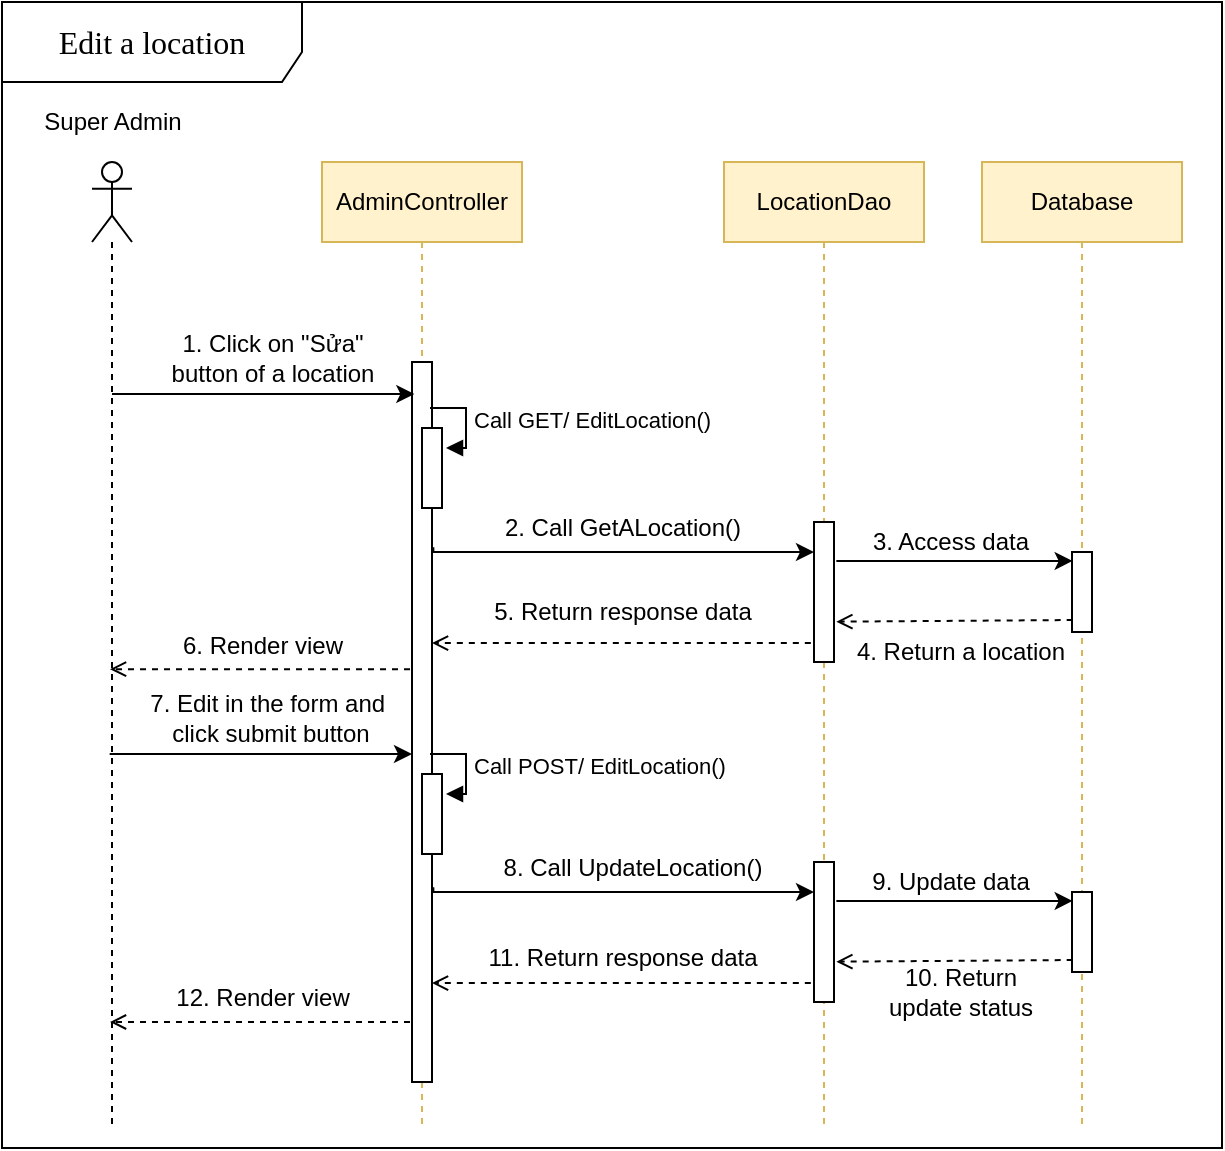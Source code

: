<mxfile version="13.6.5" type="google" pages="8"><diagram id="aBhlUVH6hydQFyAZTskc" name="UC.23 Edit Location"><mxGraphModel dx="1240" dy="-357" grid="1" gridSize="10" guides="1" tooltips="1" connect="1" arrows="1" fold="1" page="1" pageScale="1" pageWidth="850" pageHeight="1100" math="0" shadow="0"><root><mxCell id="lIF63S-KcqiCORdhDNiL-0"/><mxCell id="lIF63S-KcqiCORdhDNiL-1" parent="lIF63S-KcqiCORdhDNiL-0"/><mxCell id="faZ0xQQLvGysasGhEbrG-0" value="&lt;span id=&quot;docs-internal-guid-baae5e7a-7fff-b7df-eefd-ea68393cdeb4&quot;&gt;&lt;span style=&quot;font-size: 12pt ; font-family: &amp;#34;times new roman&amp;#34; ; background-color: transparent ; vertical-align: baseline&quot;&gt;Edit a location&lt;/span&gt;&lt;/span&gt;" style="shape=umlFrame;whiteSpace=wrap;html=1;width=150;height=40;" parent="lIF63S-KcqiCORdhDNiL-1" vertex="1"><mxGeometry x="90" y="1457" width="610" height="573" as="geometry"/></mxCell><mxCell id="faZ0xQQLvGysasGhEbrG-1" value="AdminController" style="shape=umlLifeline;perimeter=lifelinePerimeter;whiteSpace=wrap;html=1;container=1;collapsible=0;recursiveResize=0;outlineConnect=0;fillColor=#fff2cc;strokeColor=#d6b656;" parent="lIF63S-KcqiCORdhDNiL-1" vertex="1"><mxGeometry x="250" y="1537" width="100" height="483" as="geometry"/></mxCell><mxCell id="faZ0xQQLvGysasGhEbrG-2" value="" style="html=1;points=[];perimeter=orthogonalPerimeter;" parent="faZ0xQQLvGysasGhEbrG-1" vertex="1"><mxGeometry x="45" y="100" width="10" height="360" as="geometry"/></mxCell><mxCell id="faZ0xQQLvGysasGhEbrG-3" style="edgeStyle=orthogonalEdgeStyle;rounded=0;orthogonalLoop=1;jettySize=auto;html=1;" parent="lIF63S-KcqiCORdhDNiL-1" edge="1"><mxGeometry relative="1" as="geometry"><Array as="points"><mxPoint x="200" y="1833"/><mxPoint x="200" y="1833"/></Array><mxPoint x="295" y="1833" as="targetPoint"/><mxPoint x="143.833" y="1833" as="sourcePoint"/></mxGeometry></mxCell><mxCell id="faZ0xQQLvGysasGhEbrG-4" value="" style="shape=umlLifeline;participant=umlActor;perimeter=lifelinePerimeter;whiteSpace=wrap;html=1;container=1;collapsible=0;recursiveResize=0;verticalAlign=top;spacingTop=36;outlineConnect=0;" parent="lIF63S-KcqiCORdhDNiL-1" vertex="1"><mxGeometry x="135" y="1537" width="20" height="483" as="geometry"/></mxCell><mxCell id="faZ0xQQLvGysasGhEbrG-5" value="Super Admin" style="text;html=1;align=center;verticalAlign=middle;resizable=0;points=[];autosize=1;" parent="lIF63S-KcqiCORdhDNiL-1" vertex="1"><mxGeometry x="105" y="1507" width="80" height="20" as="geometry"/></mxCell><mxCell id="faZ0xQQLvGysasGhEbrG-6" value="LocationDao" style="shape=umlLifeline;perimeter=lifelinePerimeter;whiteSpace=wrap;html=1;container=1;collapsible=0;recursiveResize=0;outlineConnect=0;fillColor=#fff2cc;strokeColor=#d6b656;" parent="lIF63S-KcqiCORdhDNiL-1" vertex="1"><mxGeometry x="451" y="1537" width="100" height="483" as="geometry"/></mxCell><mxCell id="faZ0xQQLvGysasGhEbrG-8" value="7. Edit in the form and&amp;nbsp;&lt;br&gt;click submit button" style="text;html=1;align=center;verticalAlign=middle;resizable=0;points=[];autosize=1;" parent="lIF63S-KcqiCORdhDNiL-1" vertex="1"><mxGeometry x="154" y="1800" width="140" height="30" as="geometry"/></mxCell><mxCell id="faZ0xQQLvGysasGhEbrG-9" value="Database" style="shape=umlLifeline;perimeter=lifelinePerimeter;whiteSpace=wrap;html=1;container=1;collapsible=0;recursiveResize=0;outlineConnect=0;fillColor=#fff2cc;strokeColor=#d6b656;" parent="lIF63S-KcqiCORdhDNiL-1" vertex="1"><mxGeometry x="580" y="1537" width="100" height="483" as="geometry"/></mxCell><mxCell id="faZ0xQQLvGysasGhEbrG-12" value="" style="html=1;points=[];perimeter=orthogonalPerimeter;" parent="lIF63S-KcqiCORdhDNiL-1" vertex="1"><mxGeometry x="300" y="1843" width="10" height="40" as="geometry"/></mxCell><mxCell id="faZ0xQQLvGysasGhEbrG-13" value="Call POST/ EditLocation()" style="edgeStyle=orthogonalEdgeStyle;html=1;align=left;spacingLeft=2;endArrow=block;rounded=0;entryX=1;entryY=0;" parent="lIF63S-KcqiCORdhDNiL-1" edge="1"><mxGeometry relative="1" as="geometry"><mxPoint x="304" y="1833" as="sourcePoint"/><Array as="points"><mxPoint x="304" y="1833"/><mxPoint x="322" y="1833"/><mxPoint x="322" y="1853"/></Array><mxPoint x="312" y="1853" as="targetPoint"/></mxGeometry></mxCell><mxCell id="faZ0xQQLvGysasGhEbrG-17" style="edgeStyle=orthogonalEdgeStyle;rounded=0;orthogonalLoop=1;jettySize=auto;html=1;exitX=1.133;exitY=0.187;exitDx=0;exitDy=0;exitPerimeter=0;" parent="lIF63S-KcqiCORdhDNiL-1" target="faZ0xQQLvGysasGhEbrG-26" edge="1"><mxGeometry relative="1" as="geometry"><Array as="points"><mxPoint x="306" y="1902"/></Array><mxPoint x="305.66" y="1899.62" as="sourcePoint"/><mxPoint x="504.33" y="1901" as="targetPoint"/></mxGeometry></mxCell><mxCell id="faZ0xQQLvGysasGhEbrG-18" value="8. Call UpdateLocation()" style="text;html=1;align=center;verticalAlign=middle;resizable=0;points=[];autosize=1;" parent="lIF63S-KcqiCORdhDNiL-1" vertex="1"><mxGeometry x="335" y="1880" width="140" height="20" as="geometry"/></mxCell><mxCell id="faZ0xQQLvGysasGhEbrG-19" value="" style="html=1;points=[];perimeter=orthogonalPerimeter;" parent="lIF63S-KcqiCORdhDNiL-1" vertex="1"><mxGeometry x="625" y="1902" width="10" height="40" as="geometry"/></mxCell><mxCell id="faZ0xQQLvGysasGhEbrG-20" value="10. Return &lt;br&gt;update status" style="text;html=1;align=center;verticalAlign=middle;resizable=0;points=[];autosize=1;" parent="lIF63S-KcqiCORdhDNiL-1" vertex="1"><mxGeometry x="524" y="1937" width="90" height="30" as="geometry"/></mxCell><mxCell id="faZ0xQQLvGysasGhEbrG-21" value="11. Return response data" style="text;html=1;align=center;verticalAlign=middle;resizable=0;points=[];autosize=1;" parent="lIF63S-KcqiCORdhDNiL-1" vertex="1"><mxGeometry x="325" y="1925" width="150" height="20" as="geometry"/></mxCell><mxCell id="faZ0xQQLvGysasGhEbrG-22" value="" style="endArrow=classic;html=1;entryX=0.033;entryY=0.112;entryDx=0;entryDy=0;entryPerimeter=0;exitX=1.117;exitY=0.279;exitDx=0;exitDy=0;exitPerimeter=0;" parent="lIF63S-KcqiCORdhDNiL-1" source="faZ0xQQLvGysasGhEbrG-26" target="faZ0xQQLvGysasGhEbrG-19" edge="1"><mxGeometry width="50" height="50" relative="1" as="geometry"><mxPoint x="506" y="1901" as="sourcePoint"/><mxPoint x="730" y="1802" as="targetPoint"/></mxGeometry></mxCell><mxCell id="faZ0xQQLvGysasGhEbrG-23" value="" style="endArrow=open;html=1;dashed=1;exitX=0.033;exitY=0.85;exitDx=0;exitDy=0;exitPerimeter=0;entryX=1.117;entryY=0.712;entryDx=0;entryDy=0;entryPerimeter=0;endFill=0;" parent="lIF63S-KcqiCORdhDNiL-1" source="faZ0xQQLvGysasGhEbrG-19" target="faZ0xQQLvGysasGhEbrG-26" edge="1"><mxGeometry width="50" height="50" relative="1" as="geometry"><mxPoint x="590" y="1962" as="sourcePoint"/><mxPoint x="640" y="1912" as="targetPoint"/></mxGeometry></mxCell><mxCell id="faZ0xQQLvGysasGhEbrG-24" value="" style="endArrow=open;html=1;dashed=1;strokeColor=#000000;exitX=-0.159;exitY=0.865;exitDx=0;exitDy=0;exitPerimeter=0;endFill=0;" parent="lIF63S-KcqiCORdhDNiL-1" source="faZ0xQQLvGysasGhEbrG-26" edge="1"><mxGeometry width="50" height="50" relative="1" as="geometry"><mxPoint x="190" y="1977" as="sourcePoint"/><mxPoint x="305" y="1947.55" as="targetPoint"/></mxGeometry></mxCell><mxCell id="faZ0xQQLvGysasGhEbrG-25" value="9. Update data" style="text;html=1;align=center;verticalAlign=middle;resizable=0;points=[];autosize=1;" parent="lIF63S-KcqiCORdhDNiL-1" vertex="1"><mxGeometry x="519" y="1887" width="90" height="20" as="geometry"/></mxCell><mxCell id="faZ0xQQLvGysasGhEbrG-26" value="" style="html=1;points=[];perimeter=orthogonalPerimeter;" parent="lIF63S-KcqiCORdhDNiL-1" vertex="1"><mxGeometry x="496" y="1887" width="10" height="70" as="geometry"/></mxCell><mxCell id="faZ0xQQLvGysasGhEbrG-27" style="edgeStyle=orthogonalEdgeStyle;rounded=0;orthogonalLoop=1;jettySize=auto;html=1;" parent="lIF63S-KcqiCORdhDNiL-1" edge="1"><mxGeometry relative="1" as="geometry"><Array as="points"><mxPoint x="201.17" y="1653"/><mxPoint x="201.17" y="1653"/></Array><mxPoint x="296.17" y="1653" as="targetPoint"/><mxPoint x="145.003" y="1653" as="sourcePoint"/></mxGeometry></mxCell><mxCell id="faZ0xQQLvGysasGhEbrG-28" value="1. Click on &quot;Sửa&quot; &lt;br&gt;button of a location" style="text;html=1;align=center;verticalAlign=middle;resizable=0;points=[];autosize=1;" parent="lIF63S-KcqiCORdhDNiL-1" vertex="1"><mxGeometry x="165.17" y="1620" width="120" height="30" as="geometry"/></mxCell><mxCell id="faZ0xQQLvGysasGhEbrG-29" value="" style="html=1;points=[];perimeter=orthogonalPerimeter;" parent="lIF63S-KcqiCORdhDNiL-1" vertex="1"><mxGeometry x="300" y="1670" width="10" height="40" as="geometry"/></mxCell><mxCell id="faZ0xQQLvGysasGhEbrG-30" value="Call GET/ EditLocation()" style="edgeStyle=orthogonalEdgeStyle;html=1;align=left;spacingLeft=2;endArrow=block;rounded=0;entryX=1;entryY=0;" parent="lIF63S-KcqiCORdhDNiL-1" edge="1"><mxGeometry relative="1" as="geometry"><mxPoint x="304" y="1660.0" as="sourcePoint"/><Array as="points"><mxPoint x="304" y="1660"/><mxPoint x="322" y="1660"/><mxPoint x="322" y="1680"/></Array><mxPoint x="312" y="1680.0" as="targetPoint"/></mxGeometry></mxCell><mxCell id="faZ0xQQLvGysasGhEbrG-31" style="edgeStyle=orthogonalEdgeStyle;rounded=0;orthogonalLoop=1;jettySize=auto;html=1;exitX=1.133;exitY=0.187;exitDx=0;exitDy=0;exitPerimeter=0;" parent="lIF63S-KcqiCORdhDNiL-1" target="faZ0xQQLvGysasGhEbrG-40" edge="1"><mxGeometry relative="1" as="geometry"><Array as="points"><mxPoint x="306" y="1732"/></Array><mxPoint x="305.66" y="1729.62" as="sourcePoint"/><mxPoint x="504.33" y="1731" as="targetPoint"/></mxGeometry></mxCell><mxCell id="faZ0xQQLvGysasGhEbrG-32" value="2. Call GetALocation()" style="text;html=1;align=center;verticalAlign=middle;resizable=0;points=[];autosize=1;" parent="lIF63S-KcqiCORdhDNiL-1" vertex="1"><mxGeometry x="335" y="1710" width="130" height="20" as="geometry"/></mxCell><mxCell id="faZ0xQQLvGysasGhEbrG-33" value="" style="html=1;points=[];perimeter=orthogonalPerimeter;" parent="lIF63S-KcqiCORdhDNiL-1" vertex="1"><mxGeometry x="625" y="1732" width="10" height="40" as="geometry"/></mxCell><mxCell id="faZ0xQQLvGysasGhEbrG-34" value="4. Return a location" style="text;html=1;align=center;verticalAlign=middle;resizable=0;points=[];autosize=1;" parent="lIF63S-KcqiCORdhDNiL-1" vertex="1"><mxGeometry x="509" y="1772" width="120" height="20" as="geometry"/></mxCell><mxCell id="faZ0xQQLvGysasGhEbrG-35" value="5. Return response data" style="text;html=1;align=center;verticalAlign=middle;resizable=0;points=[];autosize=1;" parent="lIF63S-KcqiCORdhDNiL-1" vertex="1"><mxGeometry x="330" y="1752" width="140" height="20" as="geometry"/></mxCell><mxCell id="faZ0xQQLvGysasGhEbrG-36" value="" style="endArrow=classic;html=1;entryX=0.033;entryY=0.112;entryDx=0;entryDy=0;entryPerimeter=0;exitX=1.117;exitY=0.279;exitDx=0;exitDy=0;exitPerimeter=0;" parent="lIF63S-KcqiCORdhDNiL-1" source="faZ0xQQLvGysasGhEbrG-40" target="faZ0xQQLvGysasGhEbrG-33" edge="1"><mxGeometry width="50" height="50" relative="1" as="geometry"><mxPoint x="506" y="1731" as="sourcePoint"/><mxPoint x="730" y="1632" as="targetPoint"/></mxGeometry></mxCell><mxCell id="faZ0xQQLvGysasGhEbrG-37" value="" style="endArrow=open;html=1;dashed=1;exitX=0.033;exitY=0.85;exitDx=0;exitDy=0;exitPerimeter=0;entryX=1.117;entryY=0.712;entryDx=0;entryDy=0;entryPerimeter=0;endFill=0;" parent="lIF63S-KcqiCORdhDNiL-1" source="faZ0xQQLvGysasGhEbrG-33" target="faZ0xQQLvGysasGhEbrG-40" edge="1"><mxGeometry width="50" height="50" relative="1" as="geometry"><mxPoint x="590" y="1792" as="sourcePoint"/><mxPoint x="640" y="1742" as="targetPoint"/></mxGeometry></mxCell><mxCell id="faZ0xQQLvGysasGhEbrG-38" value="" style="endArrow=open;html=1;dashed=1;strokeColor=#000000;exitX=-0.159;exitY=0.865;exitDx=0;exitDy=0;exitPerimeter=0;endFill=0;" parent="lIF63S-KcqiCORdhDNiL-1" source="faZ0xQQLvGysasGhEbrG-40" edge="1"><mxGeometry width="50" height="50" relative="1" as="geometry"><mxPoint x="190" y="1807" as="sourcePoint"/><mxPoint x="305" y="1777.55" as="targetPoint"/></mxGeometry></mxCell><mxCell id="faZ0xQQLvGysasGhEbrG-39" value="3. Access data" style="text;html=1;align=center;verticalAlign=middle;resizable=0;points=[];autosize=1;" parent="lIF63S-KcqiCORdhDNiL-1" vertex="1"><mxGeometry x="519" y="1717" width="90" height="20" as="geometry"/></mxCell><mxCell id="faZ0xQQLvGysasGhEbrG-40" value="" style="html=1;points=[];perimeter=orthogonalPerimeter;" parent="lIF63S-KcqiCORdhDNiL-1" vertex="1"><mxGeometry x="496" y="1717" width="10" height="70" as="geometry"/></mxCell><mxCell id="S_gLl_5SROV0HYl1BBUG-0" value="6. Render view" style="text;html=1;align=center;verticalAlign=middle;resizable=0;points=[];autosize=1;" vertex="1" parent="lIF63S-KcqiCORdhDNiL-1"><mxGeometry x="170" y="1768.57" width="100" height="20" as="geometry"/></mxCell><mxCell id="S_gLl_5SROV0HYl1BBUG-1" value="" style="endArrow=open;html=1;dashed=1;strokeColor=#000000;exitX=-0.159;exitY=0.865;exitDx=0;exitDy=0;exitPerimeter=0;endFill=0;" edge="1" parent="lIF63S-KcqiCORdhDNiL-1"><mxGeometry width="50" height="50" relative="1" as="geometry"><mxPoint x="294.0" y="1790.57" as="sourcePoint"/><mxPoint x="144" y="1790.57" as="targetPoint"/></mxGeometry></mxCell><mxCell id="S_gLl_5SROV0HYl1BBUG-2" value="12. Render view" style="text;html=1;align=center;verticalAlign=middle;resizable=0;points=[];autosize=1;" vertex="1" parent="lIF63S-KcqiCORdhDNiL-1"><mxGeometry x="170" y="1945" width="100" height="20" as="geometry"/></mxCell><mxCell id="S_gLl_5SROV0HYl1BBUG-3" value="" style="endArrow=open;html=1;dashed=1;strokeColor=#000000;exitX=-0.159;exitY=0.865;exitDx=0;exitDy=0;exitPerimeter=0;endFill=0;" edge="1" parent="lIF63S-KcqiCORdhDNiL-1"><mxGeometry width="50" height="50" relative="1" as="geometry"><mxPoint x="294.0" y="1967.0" as="sourcePoint"/><mxPoint x="144.0" y="1967" as="targetPoint"/></mxGeometry></mxCell></root></mxGraphModel></diagram><diagram id="l5Md-SqvOyBLqvpzYzrR" name="UC.24 Delete location"><mxGraphModel dx="1021" dy="-488" grid="1" gridSize="10" guides="1" tooltips="1" connect="1" arrows="1" fold="1" page="1" pageScale="1" pageWidth="850" pageHeight="1100" math="0" shadow="0"><root><mxCell id="k49sQXVUz0XYM-s5dAIn-0"/><mxCell id="k49sQXVUz0XYM-s5dAIn-1" parent="k49sQXVUz0XYM-s5dAIn-0"/><mxCell id="3qB6gW6rfl0b-hyZ-TAu-0" value="&lt;span id=&quot;docs-internal-guid-baae5e7a-7fff-b7df-eefd-ea68393cdeb4&quot;&gt;&lt;span style=&quot;font-size: 12pt ; font-family: &amp;#34;times new roman&amp;#34; ; background-color: transparent ; vertical-align: baseline&quot;&gt;Delete a location&lt;/span&gt;&lt;/span&gt;" style="shape=umlFrame;whiteSpace=wrap;html=1;width=105;height=50;" parent="k49sQXVUz0XYM-s5dAIn-1" vertex="1"><mxGeometry x="60" y="1485" width="590" height="365" as="geometry"/></mxCell><mxCell id="3qB6gW6rfl0b-hyZ-TAu-1" value="AdminController" style="shape=umlLifeline;perimeter=lifelinePerimeter;whiteSpace=wrap;html=1;container=1;collapsible=0;recursiveResize=0;outlineConnect=0;fillColor=#fff2cc;strokeColor=#d6b656;" parent="k49sQXVUz0XYM-s5dAIn-1" vertex="1"><mxGeometry x="220" y="1577" width="100" height="263" as="geometry"/></mxCell><mxCell id="3qB6gW6rfl0b-hyZ-TAu-2" value="" style="html=1;points=[];perimeter=orthogonalPerimeter;" parent="3qB6gW6rfl0b-hyZ-TAu-1" vertex="1"><mxGeometry x="45" y="90" width="10" height="150" as="geometry"/></mxCell><mxCell id="3qB6gW6rfl0b-hyZ-TAu-3" style="edgeStyle=orthogonalEdgeStyle;rounded=0;orthogonalLoop=1;jettySize=auto;html=1;" parent="k49sQXVUz0XYM-s5dAIn-1" source="3qB6gW6rfl0b-hyZ-TAu-4" target="3qB6gW6rfl0b-hyZ-TAu-2" edge="1"><mxGeometry relative="1" as="geometry"><Array as="points"><mxPoint x="170" y="1682"/><mxPoint x="170" y="1682"/></Array><mxPoint x="264" y="1677" as="targetPoint"/></mxGeometry></mxCell><mxCell id="3qB6gW6rfl0b-hyZ-TAu-4" value="" style="shape=umlLifeline;participant=umlActor;perimeter=lifelinePerimeter;whiteSpace=wrap;html=1;container=1;collapsible=0;recursiveResize=0;verticalAlign=top;spacingTop=36;outlineConnect=0;" parent="k49sQXVUz0XYM-s5dAIn-1" vertex="1"><mxGeometry x="105" y="1577" width="20" height="263" as="geometry"/></mxCell><mxCell id="3qB6gW6rfl0b-hyZ-TAu-5" value="Super Admin" style="text;html=1;align=center;verticalAlign=middle;resizable=0;points=[];autosize=1;" parent="k49sQXVUz0XYM-s5dAIn-1" vertex="1"><mxGeometry x="75" y="1547" width="80" height="20" as="geometry"/></mxCell><mxCell id="3qB6gW6rfl0b-hyZ-TAu-6" value="LocationDao" style="shape=umlLifeline;perimeter=lifelinePerimeter;whiteSpace=wrap;html=1;container=1;collapsible=0;recursiveResize=0;outlineConnect=0;fillColor=#fff2cc;strokeColor=#d6b656;" parent="k49sQXVUz0XYM-s5dAIn-1" vertex="1"><mxGeometry x="400" y="1577" width="100" height="263" as="geometry"/></mxCell><mxCell id="3qB6gW6rfl0b-hyZ-TAu-7" value="" style="html=1;points=[];perimeter=orthogonalPerimeter;" parent="3qB6gW6rfl0b-hyZ-TAu-6" vertex="1"><mxGeometry x="45" y="150" width="10" height="70" as="geometry"/></mxCell><mxCell id="3qB6gW6rfl0b-hyZ-TAu-8" value="1. Click on &quot;Xoá&quot; &lt;br&gt;button of a location &lt;br&gt;and confirm delete" style="text;html=1;align=center;verticalAlign=middle;resizable=0;points=[];autosize=1;" parent="k49sQXVUz0XYM-s5dAIn-1" vertex="1"><mxGeometry x="128" y="1634" width="120" height="50" as="geometry"/></mxCell><mxCell id="3qB6gW6rfl0b-hyZ-TAu-9" style="edgeStyle=orthogonalEdgeStyle;rounded=0;orthogonalLoop=1;jettySize=auto;html=1;exitX=1.133;exitY=0.187;exitDx=0;exitDy=0;exitPerimeter=0;" parent="k49sQXVUz0XYM-s5dAIn-1" target="3qB6gW6rfl0b-hyZ-TAu-7" edge="1"><mxGeometry relative="1" as="geometry"><Array as="points"><mxPoint x="276" y="1742"/></Array><mxPoint x="275.66" y="1739.62" as="sourcePoint"/><mxPoint x="474.33" y="1741" as="targetPoint"/></mxGeometry></mxCell><mxCell id="3qB6gW6rfl0b-hyZ-TAu-10" value="2. Call DeleteLocation()" style="text;html=1;align=center;verticalAlign=middle;resizable=0;points=[];autosize=1;" parent="k49sQXVUz0XYM-s5dAIn-1" vertex="1"><mxGeometry x="289" y="1722" width="140" height="20" as="geometry"/></mxCell><mxCell id="3qB6gW6rfl0b-hyZ-TAu-11" value="Database" style="shape=umlLifeline;perimeter=lifelinePerimeter;whiteSpace=wrap;html=1;container=1;collapsible=0;recursiveResize=0;outlineConnect=0;fillColor=#fff2cc;strokeColor=#d6b656;" parent="k49sQXVUz0XYM-s5dAIn-1" vertex="1"><mxGeometry x="530" y="1577" width="100" height="263" as="geometry"/></mxCell><mxCell id="3qB6gW6rfl0b-hyZ-TAu-12" value="" style="html=1;points=[];perimeter=orthogonalPerimeter;" parent="3qB6gW6rfl0b-hyZ-TAu-11" vertex="1"><mxGeometry x="45" y="165" width="10" height="40" as="geometry"/></mxCell><mxCell id="3qB6gW6rfl0b-hyZ-TAu-15" value="4. Return delete status" style="text;html=1;align=center;verticalAlign=middle;resizable=0;points=[];autosize=1;" parent="k49sQXVUz0XYM-s5dAIn-1" vertex="1"><mxGeometry x="447.5" y="1780" width="140" height="20" as="geometry"/></mxCell><mxCell id="3qB6gW6rfl0b-hyZ-TAu-16" value="5. Return response data" style="text;html=1;align=center;verticalAlign=middle;resizable=0;points=[];autosize=1;" parent="k49sQXVUz0XYM-s5dAIn-1" vertex="1"><mxGeometry x="294" y="1767" width="140" height="20" as="geometry"/></mxCell><mxCell id="3qB6gW6rfl0b-hyZ-TAu-17" value="" style="endArrow=classic;html=1;entryX=0.033;entryY=0.112;entryDx=0;entryDy=0;entryPerimeter=0;exitX=1.117;exitY=0.279;exitDx=0;exitDy=0;exitPerimeter=0;" parent="k49sQXVUz0XYM-s5dAIn-1" source="3qB6gW6rfl0b-hyZ-TAu-7" target="3qB6gW6rfl0b-hyZ-TAu-12" edge="1"><mxGeometry width="50" height="50" relative="1" as="geometry"><mxPoint x="456" y="1741" as="sourcePoint"/><mxPoint x="680" y="1642" as="targetPoint"/></mxGeometry></mxCell><mxCell id="3qB6gW6rfl0b-hyZ-TAu-18" value="" style="html=1;points=[];perimeter=orthogonalPerimeter;" parent="k49sQXVUz0XYM-s5dAIn-1" vertex="1"><mxGeometry x="270" y="1692" width="10" height="40" as="geometry"/></mxCell><mxCell id="3qB6gW6rfl0b-hyZ-TAu-19" value="Call DELETE/ DeleteLocation()" style="edgeStyle=orthogonalEdgeStyle;html=1;align=left;spacingLeft=2;endArrow=block;rounded=0;entryX=1;entryY=0;" parent="k49sQXVUz0XYM-s5dAIn-1" edge="1"><mxGeometry relative="1" as="geometry"><mxPoint x="274" y="1682.0" as="sourcePoint"/><Array as="points"><mxPoint x="274" y="1682"/><mxPoint x="292" y="1682"/><mxPoint x="292" y="1702"/></Array><mxPoint x="282.0" y="1702.0" as="targetPoint"/></mxGeometry></mxCell><mxCell id="3qB6gW6rfl0b-hyZ-TAu-20" value="" style="endArrow=open;html=1;dashed=1;exitX=0.033;exitY=0.85;exitDx=0;exitDy=0;exitPerimeter=0;entryX=1.117;entryY=0.712;entryDx=0;entryDy=0;entryPerimeter=0;endFill=0;" parent="k49sQXVUz0XYM-s5dAIn-1" source="3qB6gW6rfl0b-hyZ-TAu-12" target="3qB6gW6rfl0b-hyZ-TAu-7" edge="1"><mxGeometry width="50" height="50" relative="1" as="geometry"><mxPoint x="540" y="1802" as="sourcePoint"/><mxPoint x="590" y="1752" as="targetPoint"/></mxGeometry></mxCell><mxCell id="3qB6gW6rfl0b-hyZ-TAu-21" value="" style="endArrow=open;html=1;dashed=1;strokeColor=#000000;exitX=-0.159;exitY=0.865;exitDx=0;exitDy=0;exitPerimeter=0;endFill=0;" parent="k49sQXVUz0XYM-s5dAIn-1" source="3qB6gW6rfl0b-hyZ-TAu-7" target="3qB6gW6rfl0b-hyZ-TAu-2" edge="1"><mxGeometry width="50" height="50" relative="1" as="geometry"><mxPoint x="160" y="1817" as="sourcePoint"/><mxPoint x="330" y="1822" as="targetPoint"/></mxGeometry></mxCell><mxCell id="3qB6gW6rfl0b-hyZ-TAu-22" value="3. Access data" style="text;html=1;align=center;verticalAlign=middle;resizable=0;points=[];autosize=1;" parent="k49sQXVUz0XYM-s5dAIn-1" vertex="1"><mxGeometry x="467.5" y="1725" width="90" height="20" as="geometry"/></mxCell><mxCell id="mPjjGU3RtvmaufE79gLZ-0" value="6. Render view" style="text;html=1;align=center;verticalAlign=middle;resizable=0;points=[];autosize=1;" vertex="1" parent="k49sQXVUz0XYM-s5dAIn-1"><mxGeometry x="139" y="1780" width="100" height="20" as="geometry"/></mxCell><mxCell id="mPjjGU3RtvmaufE79gLZ-1" value="" style="endArrow=open;html=1;dashed=1;strokeColor=#000000;exitX=-0.159;exitY=0.865;exitDx=0;exitDy=0;exitPerimeter=0;endFill=0;" edge="1" parent="k49sQXVUz0XYM-s5dAIn-1"><mxGeometry width="50" height="50" relative="1" as="geometry"><mxPoint x="263.0" y="1802.0" as="sourcePoint"/><mxPoint x="113" y="1802" as="targetPoint"/></mxGeometry></mxCell></root></mxGraphModel></diagram><diagram id="f1uZir6QSU62gtMkbxgL" name="UC.25 View all question groups"><mxGraphModel dx="868" dy="520" grid="1" gridSize="10" guides="1" tooltips="1" connect="1" arrows="1" fold="1" page="1" pageScale="1" pageWidth="850" pageHeight="1100" math="0" shadow="0"><root><mxCell id="iwr5UH-rQczclD-yT1CU-0"/><mxCell id="iwr5UH-rQczclD-yT1CU-1" parent="iwr5UH-rQczclD-yT1CU-0"/><mxCell id="xQ_xzGL8NJyA9SPxSYVC-0" value="AdminController" style="shape=umlLifeline;perimeter=lifelinePerimeter;whiteSpace=wrap;html=1;container=1;collapsible=0;recursiveResize=0;outlineConnect=0;fillColor=#fff2cc;strokeColor=#d6b656;" parent="iwr5UH-rQczclD-yT1CU-1" vertex="1"><mxGeometry x="226" y="268" width="100" height="262" as="geometry"/></mxCell><mxCell id="xQ_xzGL8NJyA9SPxSYVC-1" value="" style="html=1;points=[];perimeter=orthogonalPerimeter;" parent="xQ_xzGL8NJyA9SPxSYVC-0" vertex="1"><mxGeometry x="45" y="90" width="10" height="150" as="geometry"/></mxCell><mxCell id="xQ_xzGL8NJyA9SPxSYVC-4" style="edgeStyle=orthogonalEdgeStyle;rounded=0;orthogonalLoop=1;jettySize=auto;html=1;" parent="iwr5UH-rQczclD-yT1CU-1" source="xQ_xzGL8NJyA9SPxSYVC-5" target="xQ_xzGL8NJyA9SPxSYVC-1" edge="1"><mxGeometry relative="1" as="geometry"><Array as="points"><mxPoint x="176" y="373"/><mxPoint x="176" y="373"/></Array><mxPoint x="270" y="368" as="targetPoint"/></mxGeometry></mxCell><mxCell id="xQ_xzGL8NJyA9SPxSYVC-5" value="" style="shape=umlLifeline;participant=umlActor;perimeter=lifelinePerimeter;whiteSpace=wrap;html=1;container=1;collapsible=0;recursiveResize=0;verticalAlign=top;spacingTop=36;outlineConnect=0;" parent="iwr5UH-rQczclD-yT1CU-1" vertex="1"><mxGeometry x="111" y="268" width="20" height="262" as="geometry"/></mxCell><mxCell id="xQ_xzGL8NJyA9SPxSYVC-6" value="Super Admin" style="text;html=1;align=center;verticalAlign=middle;resizable=0;points=[];autosize=1;" parent="iwr5UH-rQczclD-yT1CU-1" vertex="1"><mxGeometry x="81" y="238" width="80" height="20" as="geometry"/></mxCell><mxCell id="xQ_xzGL8NJyA9SPxSYVC-7" value="QuizDao" style="shape=umlLifeline;perimeter=lifelinePerimeter;whiteSpace=wrap;html=1;container=1;collapsible=0;recursiveResize=0;outlineConnect=0;fillColor=#fff2cc;strokeColor=#d6b656;" parent="iwr5UH-rQczclD-yT1CU-1" vertex="1"><mxGeometry x="406" y="268" width="100" height="262" as="geometry"/></mxCell><mxCell id="xQ_xzGL8NJyA9SPxSYVC-8" value="" style="html=1;points=[];perimeter=orthogonalPerimeter;" parent="xQ_xzGL8NJyA9SPxSYVC-7" vertex="1"><mxGeometry x="45" y="150" width="10" height="70" as="geometry"/></mxCell><mxCell id="xQ_xzGL8NJyA9SPxSYVC-9" value="1. Click &quot;Quản lý nhóm&lt;br&gt;câu hỏi&quot; on dashboard" style="text;html=1;align=center;verticalAlign=middle;resizable=0;points=[];autosize=1;" parent="iwr5UH-rQczclD-yT1CU-1" vertex="1"><mxGeometry x="126" y="342" width="140" height="30" as="geometry"/></mxCell><mxCell id="xQ_xzGL8NJyA9SPxSYVC-10" style="edgeStyle=orthogonalEdgeStyle;rounded=0;orthogonalLoop=1;jettySize=auto;html=1;exitX=1.133;exitY=0.187;exitDx=0;exitDy=0;exitPerimeter=0;" parent="iwr5UH-rQczclD-yT1CU-1" target="xQ_xzGL8NJyA9SPxSYVC-8" edge="1"><mxGeometry relative="1" as="geometry"><Array as="points"><mxPoint x="282" y="433"/></Array><mxPoint x="281.66" y="430.62" as="sourcePoint"/><mxPoint x="480.33" y="432" as="targetPoint"/></mxGeometry></mxCell><mxCell id="xQ_xzGL8NJyA9SPxSYVC-11" value="2. Call GetQuestionGroups()" style="text;html=1;align=center;verticalAlign=middle;resizable=0;points=[];autosize=1;" parent="iwr5UH-rQczclD-yT1CU-1" vertex="1"><mxGeometry x="280" y="413" width="170" height="20" as="geometry"/></mxCell><mxCell id="xQ_xzGL8NJyA9SPxSYVC-12" value="Database" style="shape=umlLifeline;perimeter=lifelinePerimeter;whiteSpace=wrap;html=1;container=1;collapsible=0;recursiveResize=0;outlineConnect=0;fillColor=#fff2cc;strokeColor=#d6b656;" parent="iwr5UH-rQczclD-yT1CU-1" vertex="1"><mxGeometry x="526" y="268" width="100" height="262" as="geometry"/></mxCell><mxCell id="xQ_xzGL8NJyA9SPxSYVC-13" value="" style="html=1;points=[];perimeter=orthogonalPerimeter;" parent="xQ_xzGL8NJyA9SPxSYVC-12" vertex="1"><mxGeometry x="45" y="165" width="10" height="40" as="geometry"/></mxCell><mxCell id="xQ_xzGL8NJyA9SPxSYVC-14" value="3. Access data" style="text;html=1;align=center;verticalAlign=middle;resizable=0;points=[];autosize=1;" parent="iwr5UH-rQczclD-yT1CU-1" vertex="1"><mxGeometry x="469" y="417" width="90" height="20" as="geometry"/></mxCell><mxCell id="xQ_xzGL8NJyA9SPxSYVC-17" value="4. Return locations&amp;nbsp;" style="text;html=1;align=center;verticalAlign=middle;resizable=0;points=[];autosize=1;" parent="iwr5UH-rQczclD-yT1CU-1" vertex="1"><mxGeometry x="459" y="448" width="120" height="20" as="geometry"/></mxCell><mxCell id="xQ_xzGL8NJyA9SPxSYVC-18" value="5. Return response data" style="text;html=1;align=center;verticalAlign=middle;resizable=0;points=[];autosize=1;" parent="iwr5UH-rQczclD-yT1CU-1" vertex="1"><mxGeometry x="300" y="458" width="140" height="20" as="geometry"/></mxCell><mxCell id="xQ_xzGL8NJyA9SPxSYVC-20" value="" style="endArrow=classic;html=1;entryX=0.033;entryY=0.112;entryDx=0;entryDy=0;entryPerimeter=0;exitX=1.117;exitY=0.279;exitDx=0;exitDy=0;exitPerimeter=0;" parent="iwr5UH-rQczclD-yT1CU-1" source="xQ_xzGL8NJyA9SPxSYVC-8" target="xQ_xzGL8NJyA9SPxSYVC-13" edge="1"><mxGeometry width="50" height="50" relative="1" as="geometry"><mxPoint x="462" y="432" as="sourcePoint"/><mxPoint x="686" y="333" as="targetPoint"/></mxGeometry></mxCell><mxCell id="xQ_xzGL8NJyA9SPxSYVC-21" value="" style="html=1;points=[];perimeter=orthogonalPerimeter;" parent="iwr5UH-rQczclD-yT1CU-1" vertex="1"><mxGeometry x="276" y="383" width="10" height="40" as="geometry"/></mxCell><mxCell id="xQ_xzGL8NJyA9SPxSYVC-22" value="Call ManageGroup()" style="edgeStyle=orthogonalEdgeStyle;html=1;align=left;spacingLeft=2;endArrow=block;rounded=0;entryX=1;entryY=0;" parent="iwr5UH-rQczclD-yT1CU-1" edge="1"><mxGeometry relative="1" as="geometry"><mxPoint x="280" y="373" as="sourcePoint"/><Array as="points"><mxPoint x="280" y="373"/><mxPoint x="298" y="373"/><mxPoint x="298" y="393"/></Array><mxPoint x="288.0" y="393" as="targetPoint"/></mxGeometry></mxCell><mxCell id="xQ_xzGL8NJyA9SPxSYVC-23" value="" style="endArrow=open;html=1;dashed=1;exitX=0.033;exitY=0.85;exitDx=0;exitDy=0;exitPerimeter=0;entryX=1.117;entryY=0.712;entryDx=0;entryDy=0;entryPerimeter=0;endFill=0;" parent="iwr5UH-rQczclD-yT1CU-1" source="xQ_xzGL8NJyA9SPxSYVC-13" target="xQ_xzGL8NJyA9SPxSYVC-8" edge="1"><mxGeometry width="50" height="50" relative="1" as="geometry"><mxPoint x="546" y="493" as="sourcePoint"/><mxPoint x="596" y="443" as="targetPoint"/></mxGeometry></mxCell><mxCell id="xQ_xzGL8NJyA9SPxSYVC-25" value="" style="endArrow=open;html=1;dashed=1;strokeColor=#000000;exitX=-0.159;exitY=0.865;exitDx=0;exitDy=0;exitPerimeter=0;endFill=0;" parent="iwr5UH-rQczclD-yT1CU-1" source="xQ_xzGL8NJyA9SPxSYVC-8" target="xQ_xzGL8NJyA9SPxSYVC-1" edge="1"><mxGeometry width="50" height="50" relative="1" as="geometry"><mxPoint x="166" y="508" as="sourcePoint"/><mxPoint x="336" y="513" as="targetPoint"/></mxGeometry></mxCell><mxCell id="xQ_xzGL8NJyA9SPxSYVC-26" value="View all&amp;nbsp;&lt;br&gt;question groups" style="shape=umlFrame;whiteSpace=wrap;html=1;width=110;height=40;" parent="iwr5UH-rQczclD-yT1CU-1" vertex="1"><mxGeometry x="70" y="188" width="580" height="352" as="geometry"/></mxCell><mxCell id="LLD6gZFasf1R7LrmlIrn-0" value="6. Render view" style="text;html=1;align=center;verticalAlign=middle;resizable=0;points=[];autosize=1;" vertex="1" parent="iwr5UH-rQczclD-yT1CU-1"><mxGeometry x="147" y="468" width="100" height="20" as="geometry"/></mxCell><mxCell id="LLD6gZFasf1R7LrmlIrn-1" value="" style="endArrow=open;html=1;dashed=1;strokeColor=#000000;exitX=-0.159;exitY=0.865;exitDx=0;exitDy=0;exitPerimeter=0;endFill=0;" edge="1" parent="iwr5UH-rQczclD-yT1CU-1"><mxGeometry width="50" height="50" relative="1" as="geometry"><mxPoint x="271.0" y="490.0" as="sourcePoint"/><mxPoint x="121" y="490.0" as="targetPoint"/></mxGeometry></mxCell></root></mxGraphModel></diagram><diagram id="SttGhN06iRhEQisnGYsy" name="UC.26 Add question group"><mxGraphModel dx="868" dy="520" grid="1" gridSize="10" guides="1" tooltips="1" connect="1" arrows="1" fold="1" page="1" pageScale="1" pageWidth="850" pageHeight="1100" math="0" shadow="0"><root><mxCell id="A37lAGtNDNZXZJn0WgMV-0"/><mxCell id="A37lAGtNDNZXZJn0WgMV-1" parent="A37lAGtNDNZXZJn0WgMV-0"/><mxCell id="wMjHFyAzq1nVPwapeLB4-0" value="AdminController" style="shape=umlLifeline;perimeter=lifelinePerimeter;whiteSpace=wrap;html=1;container=1;collapsible=0;recursiveResize=0;outlineConnect=0;fillColor=#fff2cc;strokeColor=#d6b656;" parent="A37lAGtNDNZXZJn0WgMV-1" vertex="1"><mxGeometry x="226" y="268" width="100" height="262" as="geometry"/></mxCell><mxCell id="wMjHFyAzq1nVPwapeLB4-1" value="" style="html=1;points=[];perimeter=orthogonalPerimeter;" parent="wMjHFyAzq1nVPwapeLB4-0" vertex="1"><mxGeometry x="45" y="90" width="10" height="150" as="geometry"/></mxCell><mxCell id="wMjHFyAzq1nVPwapeLB4-4" style="edgeStyle=orthogonalEdgeStyle;rounded=0;orthogonalLoop=1;jettySize=auto;html=1;" parent="A37lAGtNDNZXZJn0WgMV-1" source="wMjHFyAzq1nVPwapeLB4-5" target="wMjHFyAzq1nVPwapeLB4-1" edge="1"><mxGeometry relative="1" as="geometry"><Array as="points"><mxPoint x="176" y="373"/><mxPoint x="176" y="373"/></Array><mxPoint x="270" y="368" as="targetPoint"/></mxGeometry></mxCell><mxCell id="wMjHFyAzq1nVPwapeLB4-5" value="" style="shape=umlLifeline;participant=umlActor;perimeter=lifelinePerimeter;whiteSpace=wrap;html=1;container=1;collapsible=0;recursiveResize=0;verticalAlign=top;spacingTop=36;outlineConnect=0;" parent="A37lAGtNDNZXZJn0WgMV-1" vertex="1"><mxGeometry x="111" y="268" width="20" height="262" as="geometry"/></mxCell><mxCell id="wMjHFyAzq1nVPwapeLB4-6" value="Super Admin" style="text;html=1;align=center;verticalAlign=middle;resizable=0;points=[];autosize=1;" parent="A37lAGtNDNZXZJn0WgMV-1" vertex="1"><mxGeometry x="81" y="238" width="80" height="20" as="geometry"/></mxCell><mxCell id="wMjHFyAzq1nVPwapeLB4-7" value="QuizDao" style="shape=umlLifeline;perimeter=lifelinePerimeter;whiteSpace=wrap;html=1;container=1;collapsible=0;recursiveResize=0;outlineConnect=0;fillColor=#fff2cc;strokeColor=#d6b656;" parent="A37lAGtNDNZXZJn0WgMV-1" vertex="1"><mxGeometry x="406" y="268" width="100" height="262" as="geometry"/></mxCell><mxCell id="wMjHFyAzq1nVPwapeLB4-8" value="" style="html=1;points=[];perimeter=orthogonalPerimeter;" parent="wMjHFyAzq1nVPwapeLB4-7" vertex="1"><mxGeometry x="45" y="150" width="10" height="70" as="geometry"/></mxCell><mxCell id="wMjHFyAzq1nVPwapeLB4-9" value="1. Fill in form and click &lt;br&gt;&quot;Tạo mới&quot; button&amp;nbsp;" style="text;html=1;align=center;verticalAlign=middle;resizable=0;points=[];autosize=1;" parent="A37lAGtNDNZXZJn0WgMV-1" vertex="1"><mxGeometry x="131" y="342" width="130" height="30" as="geometry"/></mxCell><mxCell id="wMjHFyAzq1nVPwapeLB4-10" style="edgeStyle=orthogonalEdgeStyle;rounded=0;orthogonalLoop=1;jettySize=auto;html=1;exitX=1.133;exitY=0.187;exitDx=0;exitDy=0;exitPerimeter=0;" parent="A37lAGtNDNZXZJn0WgMV-1" target="wMjHFyAzq1nVPwapeLB4-8" edge="1"><mxGeometry relative="1" as="geometry"><Array as="points"><mxPoint x="282" y="433"/></Array><mxPoint x="281.66" y="430.62" as="sourcePoint"/><mxPoint x="480.33" y="432" as="targetPoint"/></mxGeometry></mxCell><mxCell id="wMjHFyAzq1nVPwapeLB4-11" value="2. Call CreateAGroup()" style="text;html=1;align=center;verticalAlign=middle;resizable=0;points=[];autosize=1;" parent="A37lAGtNDNZXZJn0WgMV-1" vertex="1"><mxGeometry x="295" y="413" width="140" height="20" as="geometry"/></mxCell><mxCell id="wMjHFyAzq1nVPwapeLB4-12" value="Database" style="shape=umlLifeline;perimeter=lifelinePerimeter;whiteSpace=wrap;html=1;container=1;collapsible=0;recursiveResize=0;outlineConnect=0;fillColor=#fff2cc;strokeColor=#d6b656;" parent="A37lAGtNDNZXZJn0WgMV-1" vertex="1"><mxGeometry x="526" y="268" width="100" height="262" as="geometry"/></mxCell><mxCell id="wMjHFyAzq1nVPwapeLB4-13" value="" style="html=1;points=[];perimeter=orthogonalPerimeter;" parent="wMjHFyAzq1nVPwapeLB4-12" vertex="1"><mxGeometry x="45" y="165" width="10" height="40" as="geometry"/></mxCell><mxCell id="wMjHFyAzq1nVPwapeLB4-14" value="3. Insert group" style="text;html=1;align=center;verticalAlign=middle;resizable=0;points=[];autosize=1;" parent="A37lAGtNDNZXZJn0WgMV-1" vertex="1"><mxGeometry x="469" y="417" width="90" height="20" as="geometry"/></mxCell><mxCell id="wMjHFyAzq1nVPwapeLB4-17" value="4. Return insert status&amp;nbsp;" style="text;html=1;align=center;verticalAlign=middle;resizable=0;points=[];autosize=1;" parent="A37lAGtNDNZXZJn0WgMV-1" vertex="1"><mxGeometry x="456" y="470" width="140" height="20" as="geometry"/></mxCell><mxCell id="wMjHFyAzq1nVPwapeLB4-18" value="5. Return response data" style="text;html=1;align=center;verticalAlign=middle;resizable=0;points=[];autosize=1;" parent="A37lAGtNDNZXZJn0WgMV-1" vertex="1"><mxGeometry x="300" y="458" width="140" height="20" as="geometry"/></mxCell><mxCell id="wMjHFyAzq1nVPwapeLB4-20" value="" style="endArrow=classic;html=1;entryX=0.033;entryY=0.112;entryDx=0;entryDy=0;entryPerimeter=0;exitX=1.117;exitY=0.279;exitDx=0;exitDy=0;exitPerimeter=0;" parent="A37lAGtNDNZXZJn0WgMV-1" source="wMjHFyAzq1nVPwapeLB4-8" target="wMjHFyAzq1nVPwapeLB4-13" edge="1"><mxGeometry width="50" height="50" relative="1" as="geometry"><mxPoint x="462" y="432" as="sourcePoint"/><mxPoint x="686" y="333" as="targetPoint"/></mxGeometry></mxCell><mxCell id="wMjHFyAzq1nVPwapeLB4-21" value="" style="html=1;points=[];perimeter=orthogonalPerimeter;" parent="A37lAGtNDNZXZJn0WgMV-1" vertex="1"><mxGeometry x="276" y="383" width="10" height="40" as="geometry"/></mxCell><mxCell id="wMjHFyAzq1nVPwapeLB4-22" value="Call POST/ CreateGroup()" style="edgeStyle=orthogonalEdgeStyle;html=1;align=left;spacingLeft=2;endArrow=block;rounded=0;entryX=1;entryY=0;" parent="A37lAGtNDNZXZJn0WgMV-1" edge="1"><mxGeometry relative="1" as="geometry"><mxPoint x="280" y="373" as="sourcePoint"/><Array as="points"><mxPoint x="280" y="373"/><mxPoint x="298" y="373"/><mxPoint x="298" y="393"/></Array><mxPoint x="288" y="393" as="targetPoint"/></mxGeometry></mxCell><mxCell id="wMjHFyAzq1nVPwapeLB4-23" value="" style="endArrow=open;html=1;dashed=1;exitX=0.033;exitY=0.85;exitDx=0;exitDy=0;exitPerimeter=0;entryX=1.117;entryY=0.712;entryDx=0;entryDy=0;entryPerimeter=0;endFill=0;" parent="A37lAGtNDNZXZJn0WgMV-1" source="wMjHFyAzq1nVPwapeLB4-13" target="wMjHFyAzq1nVPwapeLB4-8" edge="1"><mxGeometry width="50" height="50" relative="1" as="geometry"><mxPoint x="546" y="493" as="sourcePoint"/><mxPoint x="596" y="443" as="targetPoint"/></mxGeometry></mxCell><mxCell id="wMjHFyAzq1nVPwapeLB4-25" value="" style="endArrow=open;html=1;dashed=1;strokeColor=#000000;exitX=-0.159;exitY=0.865;exitDx=0;exitDy=0;exitPerimeter=0;endFill=0;" parent="A37lAGtNDNZXZJn0WgMV-1" source="wMjHFyAzq1nVPwapeLB4-8" target="wMjHFyAzq1nVPwapeLB4-1" edge="1"><mxGeometry width="50" height="50" relative="1" as="geometry"><mxPoint x="166" y="508" as="sourcePoint"/><mxPoint x="336" y="513" as="targetPoint"/></mxGeometry></mxCell><mxCell id="wMjHFyAzq1nVPwapeLB4-26" value="Add question group" style="shape=umlFrame;whiteSpace=wrap;html=1;width=120;height=40;" parent="A37lAGtNDNZXZJn0WgMV-1" vertex="1"><mxGeometry x="70" y="189" width="580" height="351" as="geometry"/></mxCell><mxCell id="1vZnSPC_mfu-kkj-EZVV-0" value="6. Render view" style="text;html=1;align=center;verticalAlign=middle;resizable=0;points=[];autosize=1;" vertex="1" parent="A37lAGtNDNZXZJn0WgMV-1"><mxGeometry x="147" y="470" width="100" height="20" as="geometry"/></mxCell><mxCell id="1vZnSPC_mfu-kkj-EZVV-1" value="" style="endArrow=open;html=1;dashed=1;strokeColor=#000000;exitX=-0.159;exitY=0.865;exitDx=0;exitDy=0;exitPerimeter=0;endFill=0;" edge="1" parent="A37lAGtNDNZXZJn0WgMV-1"><mxGeometry width="50" height="50" relative="1" as="geometry"><mxPoint x="271.0" y="492.0" as="sourcePoint"/><mxPoint x="121" y="492.0" as="targetPoint"/></mxGeometry></mxCell></root></mxGraphModel></diagram><diagram id="sJnOJ3b6Lv9Ex_VjeF1x" name="UC.27 Edit question group"><mxGraphModel dx="1021" dy="-488" grid="1" gridSize="10" guides="1" tooltips="1" connect="1" arrows="1" fold="1" page="1" pageScale="1" pageWidth="850" pageHeight="1100" math="0" shadow="0"><root><mxCell id="vFPHxhvws7TAY0AcH6pG-0"/><mxCell id="vFPHxhvws7TAY0AcH6pG-1" parent="vFPHxhvws7TAY0AcH6pG-0"/><mxCell id="nUw0lLw9V0pcEdMUtqcW-0" value="&lt;span id=&quot;docs-internal-guid-baae5e7a-7fff-b7df-eefd-ea68393cdeb4&quot;&gt;&lt;span style=&quot;font-size: 12pt ; font-family: &amp;#34;times new roman&amp;#34; ; background-color: transparent ; vertical-align: baseline&quot;&gt;Edit a&lt;br&gt;question group&lt;/span&gt;&lt;/span&gt;" style="shape=umlFrame;whiteSpace=wrap;html=1;width=150;height=50;" parent="vFPHxhvws7TAY0AcH6pG-1" vertex="1"><mxGeometry x="90" y="1450" width="610" height="570" as="geometry"/></mxCell><mxCell id="nUw0lLw9V0pcEdMUtqcW-1" value="AdminController" style="shape=umlLifeline;perimeter=lifelinePerimeter;whiteSpace=wrap;html=1;container=1;collapsible=0;recursiveResize=0;outlineConnect=0;fillColor=#fff2cc;strokeColor=#d6b656;" parent="vFPHxhvws7TAY0AcH6pG-1" vertex="1"><mxGeometry x="250" y="1537" width="100" height="473" as="geometry"/></mxCell><mxCell id="nUw0lLw9V0pcEdMUtqcW-2" value="" style="html=1;points=[];perimeter=orthogonalPerimeter;" parent="nUw0lLw9V0pcEdMUtqcW-1" vertex="1"><mxGeometry x="45" y="100" width="10" height="350" as="geometry"/></mxCell><mxCell id="nUw0lLw9V0pcEdMUtqcW-3" style="edgeStyle=orthogonalEdgeStyle;rounded=0;orthogonalLoop=1;jettySize=auto;html=1;" parent="vFPHxhvws7TAY0AcH6pG-1" edge="1"><mxGeometry relative="1" as="geometry"><Array as="points"><mxPoint x="200" y="1843"/><mxPoint x="200" y="1843"/></Array><mxPoint x="295" y="1843" as="targetPoint"/><mxPoint x="143.833" y="1843" as="sourcePoint"/></mxGeometry></mxCell><mxCell id="nUw0lLw9V0pcEdMUtqcW-4" value="" style="shape=umlLifeline;participant=umlActor;perimeter=lifelinePerimeter;whiteSpace=wrap;html=1;container=1;collapsible=0;recursiveResize=0;verticalAlign=top;spacingTop=36;outlineConnect=0;" parent="vFPHxhvws7TAY0AcH6pG-1" vertex="1"><mxGeometry x="135" y="1537" width="20" height="473" as="geometry"/></mxCell><mxCell id="nUw0lLw9V0pcEdMUtqcW-5" value="Super Admin" style="text;html=1;align=center;verticalAlign=middle;resizable=0;points=[];autosize=1;" parent="vFPHxhvws7TAY0AcH6pG-1" vertex="1"><mxGeometry x="105" y="1507" width="80" height="20" as="geometry"/></mxCell><mxCell id="nUw0lLw9V0pcEdMUtqcW-6" value="QuizDao" style="shape=umlLifeline;perimeter=lifelinePerimeter;whiteSpace=wrap;html=1;container=1;collapsible=0;recursiveResize=0;outlineConnect=0;fillColor=#fff2cc;strokeColor=#d6b656;" parent="vFPHxhvws7TAY0AcH6pG-1" vertex="1"><mxGeometry x="451" y="1537" width="100" height="473" as="geometry"/></mxCell><mxCell id="nUw0lLw9V0pcEdMUtqcW-8" value="7. Edit in the form and&amp;nbsp;&lt;br&gt;click submit button" style="text;html=1;align=center;verticalAlign=middle;resizable=0;points=[];autosize=1;" parent="vFPHxhvws7TAY0AcH6pG-1" vertex="1"><mxGeometry x="154" y="1810" width="140" height="30" as="geometry"/></mxCell><mxCell id="nUw0lLw9V0pcEdMUtqcW-9" value="Database" style="shape=umlLifeline;perimeter=lifelinePerimeter;whiteSpace=wrap;html=1;container=1;collapsible=0;recursiveResize=0;outlineConnect=0;fillColor=#fff2cc;strokeColor=#d6b656;" parent="vFPHxhvws7TAY0AcH6pG-1" vertex="1"><mxGeometry x="580" y="1537" width="100" height="473" as="geometry"/></mxCell><mxCell id="nUw0lLw9V0pcEdMUtqcW-12" value="" style="html=1;points=[];perimeter=orthogonalPerimeter;" parent="vFPHxhvws7TAY0AcH6pG-1" vertex="1"><mxGeometry x="300" y="1853" width="10" height="40" as="geometry"/></mxCell><mxCell id="nUw0lLw9V0pcEdMUtqcW-13" value="Call POST/ EditGroup()" style="edgeStyle=orthogonalEdgeStyle;html=1;align=left;spacingLeft=2;endArrow=block;rounded=0;entryX=1;entryY=0;" parent="vFPHxhvws7TAY0AcH6pG-1" edge="1"><mxGeometry relative="1" as="geometry"><mxPoint x="304" y="1843" as="sourcePoint"/><Array as="points"><mxPoint x="304" y="1843"/><mxPoint x="322" y="1843"/><mxPoint x="322" y="1863"/></Array><mxPoint x="312" y="1863" as="targetPoint"/></mxGeometry></mxCell><mxCell id="nUw0lLw9V0pcEdMUtqcW-17" style="edgeStyle=orthogonalEdgeStyle;rounded=0;orthogonalLoop=1;jettySize=auto;html=1;exitX=1.133;exitY=0.187;exitDx=0;exitDy=0;exitPerimeter=0;" parent="vFPHxhvws7TAY0AcH6pG-1" target="nUw0lLw9V0pcEdMUtqcW-26" edge="1"><mxGeometry relative="1" as="geometry"><Array as="points"><mxPoint x="306" y="1912"/></Array><mxPoint x="305.66" y="1909.62" as="sourcePoint"/><mxPoint x="504.33" y="1911" as="targetPoint"/></mxGeometry></mxCell><mxCell id="nUw0lLw9V0pcEdMUtqcW-18" value="8. Call EditAGroup()" style="text;html=1;align=center;verticalAlign=middle;resizable=0;points=[];autosize=1;" parent="vFPHxhvws7TAY0AcH6pG-1" vertex="1"><mxGeometry x="345" y="1890" width="120" height="20" as="geometry"/></mxCell><mxCell id="nUw0lLw9V0pcEdMUtqcW-19" value="" style="html=1;points=[];perimeter=orthogonalPerimeter;" parent="vFPHxhvws7TAY0AcH6pG-1" vertex="1"><mxGeometry x="625" y="1912" width="10" height="40" as="geometry"/></mxCell><mxCell id="nUw0lLw9V0pcEdMUtqcW-20" value="10. Return &lt;br&gt;update status" style="text;html=1;align=center;verticalAlign=middle;resizable=0;points=[];autosize=1;" parent="vFPHxhvws7TAY0AcH6pG-1" vertex="1"><mxGeometry x="524" y="1947" width="90" height="30" as="geometry"/></mxCell><mxCell id="nUw0lLw9V0pcEdMUtqcW-21" value="11. Return response data" style="text;html=1;align=center;verticalAlign=middle;resizable=0;points=[];autosize=1;" parent="vFPHxhvws7TAY0AcH6pG-1" vertex="1"><mxGeometry x="325" y="1935" width="150" height="20" as="geometry"/></mxCell><mxCell id="nUw0lLw9V0pcEdMUtqcW-22" value="" style="endArrow=classic;html=1;entryX=0.033;entryY=0.112;entryDx=0;entryDy=0;entryPerimeter=0;exitX=1.117;exitY=0.279;exitDx=0;exitDy=0;exitPerimeter=0;" parent="vFPHxhvws7TAY0AcH6pG-1" source="nUw0lLw9V0pcEdMUtqcW-26" target="nUw0lLw9V0pcEdMUtqcW-19" edge="1"><mxGeometry width="50" height="50" relative="1" as="geometry"><mxPoint x="506" y="1911" as="sourcePoint"/><mxPoint x="730" y="1812" as="targetPoint"/></mxGeometry></mxCell><mxCell id="nUw0lLw9V0pcEdMUtqcW-23" value="" style="endArrow=open;html=1;dashed=1;exitX=0.033;exitY=0.85;exitDx=0;exitDy=0;exitPerimeter=0;entryX=1.117;entryY=0.712;entryDx=0;entryDy=0;entryPerimeter=0;endFill=0;" parent="vFPHxhvws7TAY0AcH6pG-1" source="nUw0lLw9V0pcEdMUtqcW-19" target="nUw0lLw9V0pcEdMUtqcW-26" edge="1"><mxGeometry width="50" height="50" relative="1" as="geometry"><mxPoint x="590" y="1972" as="sourcePoint"/><mxPoint x="640" y="1922" as="targetPoint"/></mxGeometry></mxCell><mxCell id="nUw0lLw9V0pcEdMUtqcW-24" value="" style="endArrow=open;html=1;dashed=1;strokeColor=#000000;exitX=-0.159;exitY=0.865;exitDx=0;exitDy=0;exitPerimeter=0;endFill=0;" parent="vFPHxhvws7TAY0AcH6pG-1" source="nUw0lLw9V0pcEdMUtqcW-26" edge="1"><mxGeometry width="50" height="50" relative="1" as="geometry"><mxPoint x="190" y="1987" as="sourcePoint"/><mxPoint x="305" y="1957.55" as="targetPoint"/></mxGeometry></mxCell><mxCell id="nUw0lLw9V0pcEdMUtqcW-25" value="9. Update data" style="text;html=1;align=center;verticalAlign=middle;resizable=0;points=[];autosize=1;" parent="vFPHxhvws7TAY0AcH6pG-1" vertex="1"><mxGeometry x="519" y="1897" width="90" height="20" as="geometry"/></mxCell><mxCell id="nUw0lLw9V0pcEdMUtqcW-26" value="" style="html=1;points=[];perimeter=orthogonalPerimeter;" parent="vFPHxhvws7TAY0AcH6pG-1" vertex="1"><mxGeometry x="496" y="1897" width="10" height="70" as="geometry"/></mxCell><mxCell id="nUw0lLw9V0pcEdMUtqcW-27" style="edgeStyle=orthogonalEdgeStyle;rounded=0;orthogonalLoop=1;jettySize=auto;html=1;" parent="vFPHxhvws7TAY0AcH6pG-1" edge="1"><mxGeometry relative="1" as="geometry"><Array as="points"><mxPoint x="201.17" y="1653"/><mxPoint x="201.17" y="1653"/></Array><mxPoint x="296.17" y="1653" as="targetPoint"/><mxPoint x="145.003" y="1653" as="sourcePoint"/></mxGeometry></mxCell><mxCell id="nUw0lLw9V0pcEdMUtqcW-28" value="1. Click on &quot;Sửa&quot; &lt;br&gt;button of a group" style="text;html=1;align=center;verticalAlign=middle;resizable=0;points=[];autosize=1;" parent="vFPHxhvws7TAY0AcH6pG-1" vertex="1"><mxGeometry x="170.17" y="1620" width="110" height="30" as="geometry"/></mxCell><mxCell id="nUw0lLw9V0pcEdMUtqcW-29" value="" style="html=1;points=[];perimeter=orthogonalPerimeter;" parent="vFPHxhvws7TAY0AcH6pG-1" vertex="1"><mxGeometry x="300" y="1670" width="10" height="40" as="geometry"/></mxCell><mxCell id="nUw0lLw9V0pcEdMUtqcW-30" value="Call GET/ EditGroup()" style="edgeStyle=orthogonalEdgeStyle;html=1;align=left;spacingLeft=2;endArrow=block;rounded=0;entryX=1;entryY=0;" parent="vFPHxhvws7TAY0AcH6pG-1" edge="1"><mxGeometry relative="1" as="geometry"><mxPoint x="304" y="1660.0" as="sourcePoint"/><Array as="points"><mxPoint x="304" y="1660"/><mxPoint x="322" y="1660"/><mxPoint x="322" y="1680"/></Array><mxPoint x="312" y="1680.0" as="targetPoint"/></mxGeometry></mxCell><mxCell id="nUw0lLw9V0pcEdMUtqcW-31" style="edgeStyle=orthogonalEdgeStyle;rounded=0;orthogonalLoop=1;jettySize=auto;html=1;exitX=1.133;exitY=0.187;exitDx=0;exitDy=0;exitPerimeter=0;" parent="vFPHxhvws7TAY0AcH6pG-1" target="nUw0lLw9V0pcEdMUtqcW-40" edge="1"><mxGeometry relative="1" as="geometry"><Array as="points"><mxPoint x="306" y="1732"/></Array><mxPoint x="305.66" y="1729.62" as="sourcePoint"/><mxPoint x="504.33" y="1731" as="targetPoint"/></mxGeometry></mxCell><mxCell id="nUw0lLw9V0pcEdMUtqcW-32" value="2. Call GetAQuestionGroup()" style="text;html=1;align=center;verticalAlign=middle;resizable=0;points=[];autosize=1;" parent="vFPHxhvws7TAY0AcH6pG-1" vertex="1"><mxGeometry x="315" y="1710" width="170" height="20" as="geometry"/></mxCell><mxCell id="nUw0lLw9V0pcEdMUtqcW-33" value="" style="html=1;points=[];perimeter=orthogonalPerimeter;" parent="vFPHxhvws7TAY0AcH6pG-1" vertex="1"><mxGeometry x="625" y="1732" width="10" height="40" as="geometry"/></mxCell><mxCell id="nUw0lLw9V0pcEdMUtqcW-34" value="4. Return a group" style="text;html=1;align=center;verticalAlign=middle;resizable=0;points=[];autosize=1;" parent="vFPHxhvws7TAY0AcH6pG-1" vertex="1"><mxGeometry x="514" y="1772" width="110" height="20" as="geometry"/></mxCell><mxCell id="nUw0lLw9V0pcEdMUtqcW-35" value="5. Return response data" style="text;html=1;align=center;verticalAlign=middle;resizable=0;points=[];autosize=1;" parent="vFPHxhvws7TAY0AcH6pG-1" vertex="1"><mxGeometry x="330" y="1752" width="140" height="20" as="geometry"/></mxCell><mxCell id="nUw0lLw9V0pcEdMUtqcW-36" value="" style="endArrow=classic;html=1;entryX=0.033;entryY=0.112;entryDx=0;entryDy=0;entryPerimeter=0;exitX=1.117;exitY=0.279;exitDx=0;exitDy=0;exitPerimeter=0;" parent="vFPHxhvws7TAY0AcH6pG-1" source="nUw0lLw9V0pcEdMUtqcW-40" target="nUw0lLw9V0pcEdMUtqcW-33" edge="1"><mxGeometry width="50" height="50" relative="1" as="geometry"><mxPoint x="506" y="1731" as="sourcePoint"/><mxPoint x="730" y="1632" as="targetPoint"/></mxGeometry></mxCell><mxCell id="nUw0lLw9V0pcEdMUtqcW-37" value="" style="endArrow=open;html=1;dashed=1;exitX=0.033;exitY=0.85;exitDx=0;exitDy=0;exitPerimeter=0;entryX=1.117;entryY=0.712;entryDx=0;entryDy=0;entryPerimeter=0;endFill=0;" parent="vFPHxhvws7TAY0AcH6pG-1" source="nUw0lLw9V0pcEdMUtqcW-33" target="nUw0lLw9V0pcEdMUtqcW-40" edge="1"><mxGeometry width="50" height="50" relative="1" as="geometry"><mxPoint x="590" y="1792" as="sourcePoint"/><mxPoint x="640" y="1742" as="targetPoint"/></mxGeometry></mxCell><mxCell id="nUw0lLw9V0pcEdMUtqcW-38" value="" style="endArrow=open;html=1;dashed=1;strokeColor=#000000;exitX=-0.159;exitY=0.865;exitDx=0;exitDy=0;exitPerimeter=0;endFill=0;" parent="vFPHxhvws7TAY0AcH6pG-1" source="nUw0lLw9V0pcEdMUtqcW-40" edge="1"><mxGeometry width="50" height="50" relative="1" as="geometry"><mxPoint x="190" y="1807" as="sourcePoint"/><mxPoint x="305" y="1777.55" as="targetPoint"/></mxGeometry></mxCell><mxCell id="nUw0lLw9V0pcEdMUtqcW-39" value="3. Access data" style="text;html=1;align=center;verticalAlign=middle;resizable=0;points=[];autosize=1;" parent="vFPHxhvws7TAY0AcH6pG-1" vertex="1"><mxGeometry x="519" y="1717" width="90" height="20" as="geometry"/></mxCell><mxCell id="nUw0lLw9V0pcEdMUtqcW-40" value="" style="html=1;points=[];perimeter=orthogonalPerimeter;" parent="vFPHxhvws7TAY0AcH6pG-1" vertex="1"><mxGeometry x="496" y="1717" width="10" height="70" as="geometry"/></mxCell><mxCell id="A_4Sbbm3TEMuOLIAm3MA-0" value="6. Render view" style="text;html=1;align=center;verticalAlign=middle;resizable=0;points=[];autosize=1;" vertex="1" parent="vFPHxhvws7TAY0AcH6pG-1"><mxGeometry x="170" y="1772" width="100" height="20" as="geometry"/></mxCell><mxCell id="A_4Sbbm3TEMuOLIAm3MA-1" value="" style="endArrow=open;html=1;dashed=1;strokeColor=#000000;exitX=-0.159;exitY=0.865;exitDx=0;exitDy=0;exitPerimeter=0;endFill=0;" edge="1" parent="vFPHxhvws7TAY0AcH6pG-1"><mxGeometry width="50" height="50" relative="1" as="geometry"><mxPoint x="294.0" y="1794.0" as="sourcePoint"/><mxPoint x="144" y="1794" as="targetPoint"/></mxGeometry></mxCell><mxCell id="A_4Sbbm3TEMuOLIAm3MA-2" value="12. Render view" style="text;html=1;align=center;verticalAlign=middle;resizable=0;points=[];autosize=1;" vertex="1" parent="vFPHxhvws7TAY0AcH6pG-1"><mxGeometry x="171" y="1952" width="100" height="20" as="geometry"/></mxCell><mxCell id="A_4Sbbm3TEMuOLIAm3MA-3" value="" style="endArrow=open;html=1;dashed=1;strokeColor=#000000;exitX=-0.159;exitY=0.865;exitDx=0;exitDy=0;exitPerimeter=0;endFill=0;" edge="1" parent="vFPHxhvws7TAY0AcH6pG-1"><mxGeometry width="50" height="50" relative="1" as="geometry"><mxPoint x="295.0" y="1974.0" as="sourcePoint"/><mxPoint x="145.0" y="1974" as="targetPoint"/></mxGeometry></mxCell></root></mxGraphModel></diagram><diagram id="7cRdd6CkyDYCQ-w8RPCA" name="UC.28 Delete a question group"><mxGraphModel dx="868" dy="-580" grid="1" gridSize="10" guides="1" tooltips="1" connect="1" arrows="1" fold="1" page="1" pageScale="1" pageWidth="850" pageHeight="1100" math="0" shadow="0"><root><mxCell id="G5O0klbAi-fHArWhirUJ-0"/><mxCell id="G5O0klbAi-fHArWhirUJ-1" parent="G5O0klbAi-fHArWhirUJ-0"/><mxCell id="O7-GDuuKY7E_NfbhYGoG-0" value="&lt;span id=&quot;docs-internal-guid-baae5e7a-7fff-b7df-eefd-ea68393cdeb4&quot;&gt;&lt;span style=&quot;font-size: 12pt ; font-family: &amp;#34;times new roman&amp;#34; ; background-color: transparent ; vertical-align: baseline&quot;&gt;Delete a &lt;br&gt;question group&lt;/span&gt;&lt;/span&gt;" style="shape=umlFrame;whiteSpace=wrap;html=1;width=120;height=50;" parent="G5O0klbAi-fHArWhirUJ-1" vertex="1"><mxGeometry x="60" y="1485" width="590" height="365" as="geometry"/></mxCell><mxCell id="O7-GDuuKY7E_NfbhYGoG-1" value="AdminController" style="shape=umlLifeline;perimeter=lifelinePerimeter;whiteSpace=wrap;html=1;container=1;collapsible=0;recursiveResize=0;outlineConnect=0;fillColor=#fff2cc;strokeColor=#d6b656;" parent="G5O0klbAi-fHArWhirUJ-1" vertex="1"><mxGeometry x="220" y="1577" width="100" height="263" as="geometry"/></mxCell><mxCell id="O7-GDuuKY7E_NfbhYGoG-2" value="" style="html=1;points=[];perimeter=orthogonalPerimeter;" parent="O7-GDuuKY7E_NfbhYGoG-1" vertex="1"><mxGeometry x="45" y="90" width="10" height="150" as="geometry"/></mxCell><mxCell id="O7-GDuuKY7E_NfbhYGoG-3" style="edgeStyle=orthogonalEdgeStyle;rounded=0;orthogonalLoop=1;jettySize=auto;html=1;" parent="G5O0klbAi-fHArWhirUJ-1" source="O7-GDuuKY7E_NfbhYGoG-4" target="O7-GDuuKY7E_NfbhYGoG-2" edge="1"><mxGeometry relative="1" as="geometry"><Array as="points"><mxPoint x="170" y="1682"/><mxPoint x="170" y="1682"/></Array><mxPoint x="264" y="1677" as="targetPoint"/></mxGeometry></mxCell><mxCell id="O7-GDuuKY7E_NfbhYGoG-4" value="" style="shape=umlLifeline;participant=umlActor;perimeter=lifelinePerimeter;whiteSpace=wrap;html=1;container=1;collapsible=0;recursiveResize=0;verticalAlign=top;spacingTop=36;outlineConnect=0;" parent="G5O0klbAi-fHArWhirUJ-1" vertex="1"><mxGeometry x="105" y="1577" width="20" height="263" as="geometry"/></mxCell><mxCell id="O7-GDuuKY7E_NfbhYGoG-5" value="Super Admin" style="text;html=1;align=center;verticalAlign=middle;resizable=0;points=[];autosize=1;" parent="G5O0klbAi-fHArWhirUJ-1" vertex="1"><mxGeometry x="75" y="1547" width="80" height="20" as="geometry"/></mxCell><mxCell id="O7-GDuuKY7E_NfbhYGoG-6" value="QuizDao" style="shape=umlLifeline;perimeter=lifelinePerimeter;whiteSpace=wrap;html=1;container=1;collapsible=0;recursiveResize=0;outlineConnect=0;fillColor=#fff2cc;strokeColor=#d6b656;" parent="G5O0klbAi-fHArWhirUJ-1" vertex="1"><mxGeometry x="400" y="1577" width="100" height="263" as="geometry"/></mxCell><mxCell id="O7-GDuuKY7E_NfbhYGoG-7" value="" style="html=1;points=[];perimeter=orthogonalPerimeter;" parent="O7-GDuuKY7E_NfbhYGoG-6" vertex="1"><mxGeometry x="45" y="150" width="10" height="70" as="geometry"/></mxCell><mxCell id="O7-GDuuKY7E_NfbhYGoG-8" value="1. Click on &quot;Xoá&quot; &lt;br&gt;button of a group&lt;br&gt;and confirm delete" style="text;html=1;align=center;verticalAlign=middle;resizable=0;points=[];autosize=1;" parent="G5O0klbAi-fHArWhirUJ-1" vertex="1"><mxGeometry x="133" y="1634" width="110" height="50" as="geometry"/></mxCell><mxCell id="O7-GDuuKY7E_NfbhYGoG-9" style="edgeStyle=orthogonalEdgeStyle;rounded=0;orthogonalLoop=1;jettySize=auto;html=1;exitX=1.133;exitY=0.187;exitDx=0;exitDy=0;exitPerimeter=0;" parent="G5O0klbAi-fHArWhirUJ-1" target="O7-GDuuKY7E_NfbhYGoG-7" edge="1"><mxGeometry relative="1" as="geometry"><Array as="points"><mxPoint x="276" y="1742"/></Array><mxPoint x="275.66" y="1739.62" as="sourcePoint"/><mxPoint x="474.33" y="1741" as="targetPoint"/></mxGeometry></mxCell><mxCell id="O7-GDuuKY7E_NfbhYGoG-10" value="2. Call DeleteAGroup()" style="text;html=1;align=center;verticalAlign=middle;resizable=0;points=[];autosize=1;" parent="G5O0klbAi-fHArWhirUJ-1" vertex="1"><mxGeometry x="289" y="1722" width="140" height="20" as="geometry"/></mxCell><mxCell id="O7-GDuuKY7E_NfbhYGoG-11" value="Database" style="shape=umlLifeline;perimeter=lifelinePerimeter;whiteSpace=wrap;html=1;container=1;collapsible=0;recursiveResize=0;outlineConnect=0;fillColor=#fff2cc;strokeColor=#d6b656;" parent="G5O0klbAi-fHArWhirUJ-1" vertex="1"><mxGeometry x="530" y="1577" width="100" height="263" as="geometry"/></mxCell><mxCell id="O7-GDuuKY7E_NfbhYGoG-12" value="" style="html=1;points=[];perimeter=orthogonalPerimeter;" parent="O7-GDuuKY7E_NfbhYGoG-11" vertex="1"><mxGeometry x="45" y="165" width="10" height="40" as="geometry"/></mxCell><mxCell id="O7-GDuuKY7E_NfbhYGoG-15" value="4. Return delete status" style="text;html=1;align=center;verticalAlign=middle;resizable=0;points=[];autosize=1;" parent="G5O0klbAi-fHArWhirUJ-1" vertex="1"><mxGeometry x="447.5" y="1780" width="140" height="20" as="geometry"/></mxCell><mxCell id="O7-GDuuKY7E_NfbhYGoG-16" value="5. Return response data" style="text;html=1;align=center;verticalAlign=middle;resizable=0;points=[];autosize=1;" parent="G5O0klbAi-fHArWhirUJ-1" vertex="1"><mxGeometry x="294" y="1767" width="140" height="20" as="geometry"/></mxCell><mxCell id="O7-GDuuKY7E_NfbhYGoG-17" value="" style="endArrow=classic;html=1;entryX=0.033;entryY=0.112;entryDx=0;entryDy=0;entryPerimeter=0;exitX=1.117;exitY=0.279;exitDx=0;exitDy=0;exitPerimeter=0;" parent="G5O0klbAi-fHArWhirUJ-1" source="O7-GDuuKY7E_NfbhYGoG-7" target="O7-GDuuKY7E_NfbhYGoG-12" edge="1"><mxGeometry width="50" height="50" relative="1" as="geometry"><mxPoint x="456" y="1741" as="sourcePoint"/><mxPoint x="680" y="1642" as="targetPoint"/></mxGeometry></mxCell><mxCell id="O7-GDuuKY7E_NfbhYGoG-18" value="" style="html=1;points=[];perimeter=orthogonalPerimeter;" parent="G5O0klbAi-fHArWhirUJ-1" vertex="1"><mxGeometry x="270" y="1692" width="10" height="40" as="geometry"/></mxCell><mxCell id="O7-GDuuKY7E_NfbhYGoG-19" value="Call DELETE/ DeleteGroup()" style="edgeStyle=orthogonalEdgeStyle;html=1;align=left;spacingLeft=2;endArrow=block;rounded=0;entryX=1;entryY=0;" parent="G5O0klbAi-fHArWhirUJ-1" edge="1"><mxGeometry relative="1" as="geometry"><mxPoint x="274" y="1682.0" as="sourcePoint"/><Array as="points"><mxPoint x="274" y="1682"/><mxPoint x="292" y="1682"/><mxPoint x="292" y="1702"/></Array><mxPoint x="282.0" y="1702.0" as="targetPoint"/></mxGeometry></mxCell><mxCell id="O7-GDuuKY7E_NfbhYGoG-20" value="" style="endArrow=open;html=1;dashed=1;exitX=0.033;exitY=0.85;exitDx=0;exitDy=0;exitPerimeter=0;entryX=1.117;entryY=0.712;entryDx=0;entryDy=0;entryPerimeter=0;endFill=0;" parent="G5O0klbAi-fHArWhirUJ-1" source="O7-GDuuKY7E_NfbhYGoG-12" target="O7-GDuuKY7E_NfbhYGoG-7" edge="1"><mxGeometry width="50" height="50" relative="1" as="geometry"><mxPoint x="540" y="1802" as="sourcePoint"/><mxPoint x="590" y="1752" as="targetPoint"/></mxGeometry></mxCell><mxCell id="O7-GDuuKY7E_NfbhYGoG-21" value="" style="endArrow=open;html=1;dashed=1;strokeColor=#000000;exitX=-0.159;exitY=0.865;exitDx=0;exitDy=0;exitPerimeter=0;endFill=0;" parent="G5O0klbAi-fHArWhirUJ-1" source="O7-GDuuKY7E_NfbhYGoG-7" target="O7-GDuuKY7E_NfbhYGoG-2" edge="1"><mxGeometry width="50" height="50" relative="1" as="geometry"><mxPoint x="160" y="1817" as="sourcePoint"/><mxPoint x="330" y="1822" as="targetPoint"/></mxGeometry></mxCell><mxCell id="O7-GDuuKY7E_NfbhYGoG-22" value="3. Access data" style="text;html=1;align=center;verticalAlign=middle;resizable=0;points=[];autosize=1;" parent="G5O0klbAi-fHArWhirUJ-1" vertex="1"><mxGeometry x="467.5" y="1725" width="90" height="20" as="geometry"/></mxCell><mxCell id="-c7NjtC1li6C6BFLEXGL-0" value="6. Render view" style="text;html=1;align=center;verticalAlign=middle;resizable=0;points=[];autosize=1;" vertex="1" parent="G5O0klbAi-fHArWhirUJ-1"><mxGeometry x="139" y="1778.5" width="100" height="20" as="geometry"/></mxCell><mxCell id="-c7NjtC1li6C6BFLEXGL-1" value="" style="endArrow=open;html=1;dashed=1;strokeColor=#000000;exitX=-0.159;exitY=0.865;exitDx=0;exitDy=0;exitPerimeter=0;endFill=0;" edge="1" parent="G5O0klbAi-fHArWhirUJ-1"><mxGeometry width="50" height="50" relative="1" as="geometry"><mxPoint x="263.0" y="1800.5" as="sourcePoint"/><mxPoint x="113.0" y="1800.5" as="targetPoint"/></mxGeometry></mxCell></root></mxGraphModel></diagram><diagram id="ix3cPEopvX2VzJtQZxWW" name="UC.29 View all questions"><mxGraphModel dx="868" dy="520" grid="1" gridSize="10" guides="1" tooltips="1" connect="1" arrows="1" fold="1" page="1" pageScale="1" pageWidth="850" pageHeight="1100" math="0" shadow="0"><root><mxCell id="usZlMUwppS6JkawFTRZq-0"/><mxCell id="usZlMUwppS6JkawFTRZq-1" parent="usZlMUwppS6JkawFTRZq-0"/><mxCell id="EK1g5alH5aoZI1NSo8_5-0" value="AdminController" style="shape=umlLifeline;perimeter=lifelinePerimeter;whiteSpace=wrap;html=1;container=1;collapsible=0;recursiveResize=0;outlineConnect=0;fillColor=#fff2cc;strokeColor=#d6b656;" parent="usZlMUwppS6JkawFTRZq-1" vertex="1"><mxGeometry x="226" y="268" width="100" height="272" as="geometry"/></mxCell><mxCell id="EK1g5alH5aoZI1NSo8_5-1" value="" style="html=1;points=[];perimeter=orthogonalPerimeter;" parent="EK1g5alH5aoZI1NSo8_5-0" vertex="1"><mxGeometry x="45" y="90" width="10" height="160" as="geometry"/></mxCell><mxCell id="EK1g5alH5aoZI1NSo8_5-4" style="edgeStyle=orthogonalEdgeStyle;rounded=0;orthogonalLoop=1;jettySize=auto;html=1;" parent="usZlMUwppS6JkawFTRZq-1" source="EK1g5alH5aoZI1NSo8_5-5" target="EK1g5alH5aoZI1NSo8_5-1" edge="1"><mxGeometry relative="1" as="geometry"><Array as="points"><mxPoint x="176" y="373"/><mxPoint x="176" y="373"/></Array><mxPoint x="270" y="368" as="targetPoint"/></mxGeometry></mxCell><mxCell id="EK1g5alH5aoZI1NSo8_5-5" value="" style="shape=umlLifeline;participant=umlActor;perimeter=lifelinePerimeter;whiteSpace=wrap;html=1;container=1;collapsible=0;recursiveResize=0;verticalAlign=top;spacingTop=36;outlineConnect=0;" parent="usZlMUwppS6JkawFTRZq-1" vertex="1"><mxGeometry x="111" y="268" width="20" height="272" as="geometry"/></mxCell><mxCell id="EK1g5alH5aoZI1NSo8_5-6" value="Super Admin" style="text;html=1;align=center;verticalAlign=middle;resizable=0;points=[];autosize=1;" parent="usZlMUwppS6JkawFTRZq-1" vertex="1"><mxGeometry x="81" y="238" width="80" height="20" as="geometry"/></mxCell><mxCell id="EK1g5alH5aoZI1NSo8_5-7" value="QuizDao" style="shape=umlLifeline;perimeter=lifelinePerimeter;whiteSpace=wrap;html=1;container=1;collapsible=0;recursiveResize=0;outlineConnect=0;fillColor=#fff2cc;strokeColor=#d6b656;" parent="usZlMUwppS6JkawFTRZq-1" vertex="1"><mxGeometry x="406" y="268" width="100" height="272" as="geometry"/></mxCell><mxCell id="EK1g5alH5aoZI1NSo8_5-8" value="" style="html=1;points=[];perimeter=orthogonalPerimeter;" parent="EK1g5alH5aoZI1NSo8_5-7" vertex="1"><mxGeometry x="45" y="150" width="10" height="70" as="geometry"/></mxCell><mxCell id="EK1g5alH5aoZI1NSo8_5-9" value="1. Click &quot;Quản lý&lt;br&gt;câu hỏi&quot; on dashboard" style="text;html=1;align=center;verticalAlign=middle;resizable=0;points=[];autosize=1;" parent="usZlMUwppS6JkawFTRZq-1" vertex="1"><mxGeometry x="126" y="342" width="140" height="30" as="geometry"/></mxCell><mxCell id="EK1g5alH5aoZI1NSo8_5-10" style="edgeStyle=orthogonalEdgeStyle;rounded=0;orthogonalLoop=1;jettySize=auto;html=1;exitX=1.133;exitY=0.187;exitDx=0;exitDy=0;exitPerimeter=0;" parent="usZlMUwppS6JkawFTRZq-1" target="EK1g5alH5aoZI1NSo8_5-8" edge="1"><mxGeometry relative="1" as="geometry"><Array as="points"><mxPoint x="282" y="433"/></Array><mxPoint x="281.66" y="430.62" as="sourcePoint"/><mxPoint x="480.33" y="432" as="targetPoint"/></mxGeometry></mxCell><mxCell id="EK1g5alH5aoZI1NSo8_5-11" value="2. Call GetAllQuestions()" style="text;html=1;align=center;verticalAlign=middle;resizable=0;points=[];autosize=1;" parent="usZlMUwppS6JkawFTRZq-1" vertex="1"><mxGeometry x="290" y="413" width="150" height="20" as="geometry"/></mxCell><mxCell id="EK1g5alH5aoZI1NSo8_5-12" value="Database" style="shape=umlLifeline;perimeter=lifelinePerimeter;whiteSpace=wrap;html=1;container=1;collapsible=0;recursiveResize=0;outlineConnect=0;fillColor=#fff2cc;strokeColor=#d6b656;" parent="usZlMUwppS6JkawFTRZq-1" vertex="1"><mxGeometry x="526" y="268" width="100" height="272" as="geometry"/></mxCell><mxCell id="EK1g5alH5aoZI1NSo8_5-13" value="" style="html=1;points=[];perimeter=orthogonalPerimeter;" parent="EK1g5alH5aoZI1NSo8_5-12" vertex="1"><mxGeometry x="45" y="165" width="10" height="40" as="geometry"/></mxCell><mxCell id="EK1g5alH5aoZI1NSo8_5-14" value="3. Access data" style="text;html=1;align=center;verticalAlign=middle;resizable=0;points=[];autosize=1;" parent="usZlMUwppS6JkawFTRZq-1" vertex="1"><mxGeometry x="469" y="417" width="90" height="20" as="geometry"/></mxCell><mxCell id="EK1g5alH5aoZI1NSo8_5-17" value="4. Return questions" style="text;html=1;align=center;verticalAlign=middle;resizable=0;points=[];autosize=1;" parent="usZlMUwppS6JkawFTRZq-1" vertex="1"><mxGeometry x="457" y="448" width="120" height="20" as="geometry"/></mxCell><mxCell id="EK1g5alH5aoZI1NSo8_5-18" value="5. Return response data" style="text;html=1;align=center;verticalAlign=middle;resizable=0;points=[];autosize=1;" parent="usZlMUwppS6JkawFTRZq-1" vertex="1"><mxGeometry x="300" y="458" width="140" height="20" as="geometry"/></mxCell><mxCell id="EK1g5alH5aoZI1NSo8_5-20" value="" style="endArrow=classic;html=1;entryX=0.033;entryY=0.112;entryDx=0;entryDy=0;entryPerimeter=0;exitX=1.117;exitY=0.279;exitDx=0;exitDy=0;exitPerimeter=0;" parent="usZlMUwppS6JkawFTRZq-1" source="EK1g5alH5aoZI1NSo8_5-8" target="EK1g5alH5aoZI1NSo8_5-13" edge="1"><mxGeometry width="50" height="50" relative="1" as="geometry"><mxPoint x="462" y="432" as="sourcePoint"/><mxPoint x="686" y="333" as="targetPoint"/></mxGeometry></mxCell><mxCell id="EK1g5alH5aoZI1NSo8_5-21" value="" style="html=1;points=[];perimeter=orthogonalPerimeter;" parent="usZlMUwppS6JkawFTRZq-1" vertex="1"><mxGeometry x="276" y="383" width="10" height="40" as="geometry"/></mxCell><mxCell id="EK1g5alH5aoZI1NSo8_5-22" value="Call ManageQuestion()" style="edgeStyle=orthogonalEdgeStyle;html=1;align=left;spacingLeft=2;endArrow=block;rounded=0;entryX=1;entryY=0;" parent="usZlMUwppS6JkawFTRZq-1" edge="1"><mxGeometry relative="1" as="geometry"><mxPoint x="280" y="373" as="sourcePoint"/><Array as="points"><mxPoint x="280" y="373"/><mxPoint x="298" y="373"/><mxPoint x="298" y="393"/></Array><mxPoint x="288.0" y="393" as="targetPoint"/></mxGeometry></mxCell><mxCell id="EK1g5alH5aoZI1NSo8_5-23" value="" style="endArrow=open;html=1;dashed=1;exitX=0.033;exitY=0.85;exitDx=0;exitDy=0;exitPerimeter=0;entryX=1.117;entryY=0.712;entryDx=0;entryDy=0;entryPerimeter=0;endFill=0;" parent="usZlMUwppS6JkawFTRZq-1" source="EK1g5alH5aoZI1NSo8_5-13" target="EK1g5alH5aoZI1NSo8_5-8" edge="1"><mxGeometry width="50" height="50" relative="1" as="geometry"><mxPoint x="546" y="493" as="sourcePoint"/><mxPoint x="596" y="443" as="targetPoint"/></mxGeometry></mxCell><mxCell id="EK1g5alH5aoZI1NSo8_5-25" value="" style="endArrow=open;html=1;dashed=1;strokeColor=#000000;exitX=-0.159;exitY=0.865;exitDx=0;exitDy=0;exitPerimeter=0;endFill=0;" parent="usZlMUwppS6JkawFTRZq-1" source="EK1g5alH5aoZI1NSo8_5-8" target="EK1g5alH5aoZI1NSo8_5-1" edge="1"><mxGeometry width="50" height="50" relative="1" as="geometry"><mxPoint x="166" y="508" as="sourcePoint"/><mxPoint x="336" y="513" as="targetPoint"/></mxGeometry></mxCell><mxCell id="EK1g5alH5aoZI1NSo8_5-26" value="View all&amp;nbsp;&lt;br&gt;questions" style="shape=umlFrame;whiteSpace=wrap;html=1;width=110;height=40;" parent="usZlMUwppS6JkawFTRZq-1" vertex="1"><mxGeometry x="75" y="193" width="575" height="357" as="geometry"/></mxCell><mxCell id="LH8I0gcWIeSZgvT8DBMU-2" value="6. Render view" style="text;html=1;align=center;verticalAlign=middle;resizable=0;points=[];autosize=1;" vertex="1" parent="usZlMUwppS6JkawFTRZq-1"><mxGeometry x="147" y="478" width="100" height="20" as="geometry"/></mxCell><mxCell id="LH8I0gcWIeSZgvT8DBMU-3" value="" style="endArrow=open;html=1;dashed=1;strokeColor=#000000;exitX=-0.159;exitY=0.865;exitDx=0;exitDy=0;exitPerimeter=0;endFill=0;" edge="1" parent="usZlMUwppS6JkawFTRZq-1"><mxGeometry width="50" height="50" relative="1" as="geometry"><mxPoint x="271.0" y="500.0" as="sourcePoint"/><mxPoint x="121.0" y="500" as="targetPoint"/></mxGeometry></mxCell></root></mxGraphModel></diagram><diagram id="Qg7GjPeizesy2LUtf3TQ" name="UC.30 Add question"><mxGraphModel dx="1240" dy="743" grid="1" gridSize="10" guides="1" tooltips="1" connect="1" arrows="1" fold="1" page="1" pageScale="1" pageWidth="850" pageHeight="1100" math="0" shadow="0"><root><mxCell id="HoDTmGDlShdtaYX2uF4q-0"/><mxCell id="HoDTmGDlShdtaYX2uF4q-1" parent="HoDTmGDlShdtaYX2uF4q-0"/><mxCell id="PTKzlLMe_6XY5IbkGZvP-0" value="AdminController" style="shape=umlLifeline;perimeter=lifelinePerimeter;whiteSpace=wrap;html=1;container=1;collapsible=0;recursiveResize=0;outlineConnect=0;fillColor=#fff2cc;strokeColor=#d6b656;" parent="HoDTmGDlShdtaYX2uF4q-1" vertex="1"><mxGeometry x="226" y="268" width="100" height="272" as="geometry"/></mxCell><mxCell id="PTKzlLMe_6XY5IbkGZvP-1" value="" style="html=1;points=[];perimeter=orthogonalPerimeter;" parent="PTKzlLMe_6XY5IbkGZvP-0" vertex="1"><mxGeometry x="45" y="90" width="10" height="160" as="geometry"/></mxCell><mxCell id="PTKzlLMe_6XY5IbkGZvP-4" style="edgeStyle=orthogonalEdgeStyle;rounded=0;orthogonalLoop=1;jettySize=auto;html=1;" parent="HoDTmGDlShdtaYX2uF4q-1" source="PTKzlLMe_6XY5IbkGZvP-5" target="PTKzlLMe_6XY5IbkGZvP-1" edge="1"><mxGeometry relative="1" as="geometry"><Array as="points"><mxPoint x="176" y="373"/><mxPoint x="176" y="373"/></Array><mxPoint x="270" y="368" as="targetPoint"/></mxGeometry></mxCell><mxCell id="PTKzlLMe_6XY5IbkGZvP-5" value="" style="shape=umlLifeline;participant=umlActor;perimeter=lifelinePerimeter;whiteSpace=wrap;html=1;container=1;collapsible=0;recursiveResize=0;verticalAlign=top;spacingTop=36;outlineConnect=0;" parent="HoDTmGDlShdtaYX2uF4q-1" vertex="1"><mxGeometry x="111" y="268" width="20" height="272" as="geometry"/></mxCell><mxCell id="PTKzlLMe_6XY5IbkGZvP-6" value="Super Admin" style="text;html=1;align=center;verticalAlign=middle;resizable=0;points=[];autosize=1;" parent="HoDTmGDlShdtaYX2uF4q-1" vertex="1"><mxGeometry x="81" y="238" width="80" height="20" as="geometry"/></mxCell><mxCell id="PTKzlLMe_6XY5IbkGZvP-7" value="QuizDao" style="shape=umlLifeline;perimeter=lifelinePerimeter;whiteSpace=wrap;html=1;container=1;collapsible=0;recursiveResize=0;outlineConnect=0;fillColor=#fff2cc;strokeColor=#d6b656;" parent="HoDTmGDlShdtaYX2uF4q-1" vertex="1"><mxGeometry x="406" y="268" width="100" height="272" as="geometry"/></mxCell><mxCell id="PTKzlLMe_6XY5IbkGZvP-8" value="" style="html=1;points=[];perimeter=orthogonalPerimeter;" parent="PTKzlLMe_6XY5IbkGZvP-7" vertex="1"><mxGeometry x="45" y="150" width="10" height="70" as="geometry"/></mxCell><mxCell id="PTKzlLMe_6XY5IbkGZvP-9" value="1. Fill in form and click &lt;br&gt;&quot;Tạo mới&quot; button&amp;nbsp;" style="text;html=1;align=center;verticalAlign=middle;resizable=0;points=[];autosize=1;" parent="HoDTmGDlShdtaYX2uF4q-1" vertex="1"><mxGeometry x="131" y="342" width="130" height="30" as="geometry"/></mxCell><mxCell id="PTKzlLMe_6XY5IbkGZvP-10" style="edgeStyle=orthogonalEdgeStyle;rounded=0;orthogonalLoop=1;jettySize=auto;html=1;exitX=1.133;exitY=0.187;exitDx=0;exitDy=0;exitPerimeter=0;" parent="HoDTmGDlShdtaYX2uF4q-1" target="PTKzlLMe_6XY5IbkGZvP-8" edge="1"><mxGeometry relative="1" as="geometry"><Array as="points"><mxPoint x="282" y="433"/></Array><mxPoint x="281.66" y="430.62" as="sourcePoint"/><mxPoint x="480.33" y="432" as="targetPoint"/></mxGeometry></mxCell><mxCell id="PTKzlLMe_6XY5IbkGZvP-11" value="2. Call CreateNewQuestion()" style="text;html=1;align=center;verticalAlign=middle;resizable=0;points=[];autosize=1;" parent="HoDTmGDlShdtaYX2uF4q-1" vertex="1"><mxGeometry x="280" y="413" width="170" height="20" as="geometry"/></mxCell><mxCell id="PTKzlLMe_6XY5IbkGZvP-12" value="Database" style="shape=umlLifeline;perimeter=lifelinePerimeter;whiteSpace=wrap;html=1;container=1;collapsible=0;recursiveResize=0;outlineConnect=0;fillColor=#fff2cc;strokeColor=#d6b656;" parent="HoDTmGDlShdtaYX2uF4q-1" vertex="1"><mxGeometry x="526" y="268" width="100" height="272" as="geometry"/></mxCell><mxCell id="PTKzlLMe_6XY5IbkGZvP-13" value="" style="html=1;points=[];perimeter=orthogonalPerimeter;" parent="PTKzlLMe_6XY5IbkGZvP-12" vertex="1"><mxGeometry x="45" y="165" width="10" height="40" as="geometry"/></mxCell><mxCell id="PTKzlLMe_6XY5IbkGZvP-14" value="3. Insert question" style="text;html=1;align=center;verticalAlign=middle;resizable=0;points=[];autosize=1;" parent="HoDTmGDlShdtaYX2uF4q-1" vertex="1"><mxGeometry x="459" y="417" width="110" height="20" as="geometry"/></mxCell><mxCell id="PTKzlLMe_6XY5IbkGZvP-17" value="4. Return insert status&amp;nbsp;" style="text;html=1;align=center;verticalAlign=middle;resizable=0;points=[];autosize=1;" parent="HoDTmGDlShdtaYX2uF4q-1" vertex="1"><mxGeometry x="456" y="470" width="140" height="20" as="geometry"/></mxCell><mxCell id="PTKzlLMe_6XY5IbkGZvP-18" value="5. Return response data" style="text;html=1;align=center;verticalAlign=middle;resizable=0;points=[];autosize=1;" parent="HoDTmGDlShdtaYX2uF4q-1" vertex="1"><mxGeometry x="300" y="458" width="140" height="20" as="geometry"/></mxCell><mxCell id="PTKzlLMe_6XY5IbkGZvP-20" value="" style="endArrow=classic;html=1;entryX=0.033;entryY=0.112;entryDx=0;entryDy=0;entryPerimeter=0;exitX=1.117;exitY=0.279;exitDx=0;exitDy=0;exitPerimeter=0;" parent="HoDTmGDlShdtaYX2uF4q-1" source="PTKzlLMe_6XY5IbkGZvP-8" target="PTKzlLMe_6XY5IbkGZvP-13" edge="1"><mxGeometry width="50" height="50" relative="1" as="geometry"><mxPoint x="462" y="432" as="sourcePoint"/><mxPoint x="686" y="333" as="targetPoint"/></mxGeometry></mxCell><mxCell id="PTKzlLMe_6XY5IbkGZvP-21" value="" style="html=1;points=[];perimeter=orthogonalPerimeter;" parent="HoDTmGDlShdtaYX2uF4q-1" vertex="1"><mxGeometry x="276" y="383" width="10" height="40" as="geometry"/></mxCell><mxCell id="PTKzlLMe_6XY5IbkGZvP-22" value="Call POST/ CreateQuestion()" style="edgeStyle=orthogonalEdgeStyle;html=1;align=left;spacingLeft=2;endArrow=block;rounded=0;entryX=1;entryY=0;" parent="HoDTmGDlShdtaYX2uF4q-1" edge="1"><mxGeometry relative="1" as="geometry"><mxPoint x="280" y="373" as="sourcePoint"/><Array as="points"><mxPoint x="280" y="373"/><mxPoint x="298" y="373"/><mxPoint x="298" y="393"/></Array><mxPoint x="288" y="393" as="targetPoint"/></mxGeometry></mxCell><mxCell id="PTKzlLMe_6XY5IbkGZvP-23" value="" style="endArrow=open;html=1;dashed=1;exitX=0.033;exitY=0.85;exitDx=0;exitDy=0;exitPerimeter=0;entryX=1.117;entryY=0.712;entryDx=0;entryDy=0;entryPerimeter=0;endFill=0;" parent="HoDTmGDlShdtaYX2uF4q-1" source="PTKzlLMe_6XY5IbkGZvP-13" target="PTKzlLMe_6XY5IbkGZvP-8" edge="1"><mxGeometry width="50" height="50" relative="1" as="geometry"><mxPoint x="546" y="493" as="sourcePoint"/><mxPoint x="596" y="443" as="targetPoint"/></mxGeometry></mxCell><mxCell id="PTKzlLMe_6XY5IbkGZvP-25" value="" style="endArrow=open;html=1;dashed=1;strokeColor=#000000;exitX=-0.159;exitY=0.865;exitDx=0;exitDy=0;exitPerimeter=0;endFill=0;" parent="HoDTmGDlShdtaYX2uF4q-1" source="PTKzlLMe_6XY5IbkGZvP-8" target="PTKzlLMe_6XY5IbkGZvP-1" edge="1"><mxGeometry width="50" height="50" relative="1" as="geometry"><mxPoint x="166" y="508" as="sourcePoint"/><mxPoint x="336" y="513" as="targetPoint"/></mxGeometry></mxCell><mxCell id="PTKzlLMe_6XY5IbkGZvP-26" value="Add a question" style="shape=umlFrame;whiteSpace=wrap;html=1;width=120;height=50;" parent="HoDTmGDlShdtaYX2uF4q-1" vertex="1"><mxGeometry x="70" y="180" width="580" height="370" as="geometry"/></mxCell><mxCell id="HNNbZI_zCrt4AiyjP98B-0" value="6. Render view" style="text;html=1;align=center;verticalAlign=middle;resizable=0;points=[];autosize=1;" vertex="1" parent="HoDTmGDlShdtaYX2uF4q-1"><mxGeometry x="147" y="478" width="100" height="20" as="geometry"/></mxCell><mxCell id="HNNbZI_zCrt4AiyjP98B-1" value="" style="endArrow=open;html=1;dashed=1;strokeColor=#000000;exitX=-0.159;exitY=0.865;exitDx=0;exitDy=0;exitPerimeter=0;endFill=0;" edge="1" parent="HoDTmGDlShdtaYX2uF4q-1"><mxGeometry width="50" height="50" relative="1" as="geometry"><mxPoint x="271.0" y="500.0" as="sourcePoint"/><mxPoint x="121.0" y="500" as="targetPoint"/></mxGeometry></mxCell></root></mxGraphModel></diagram></mxfile>